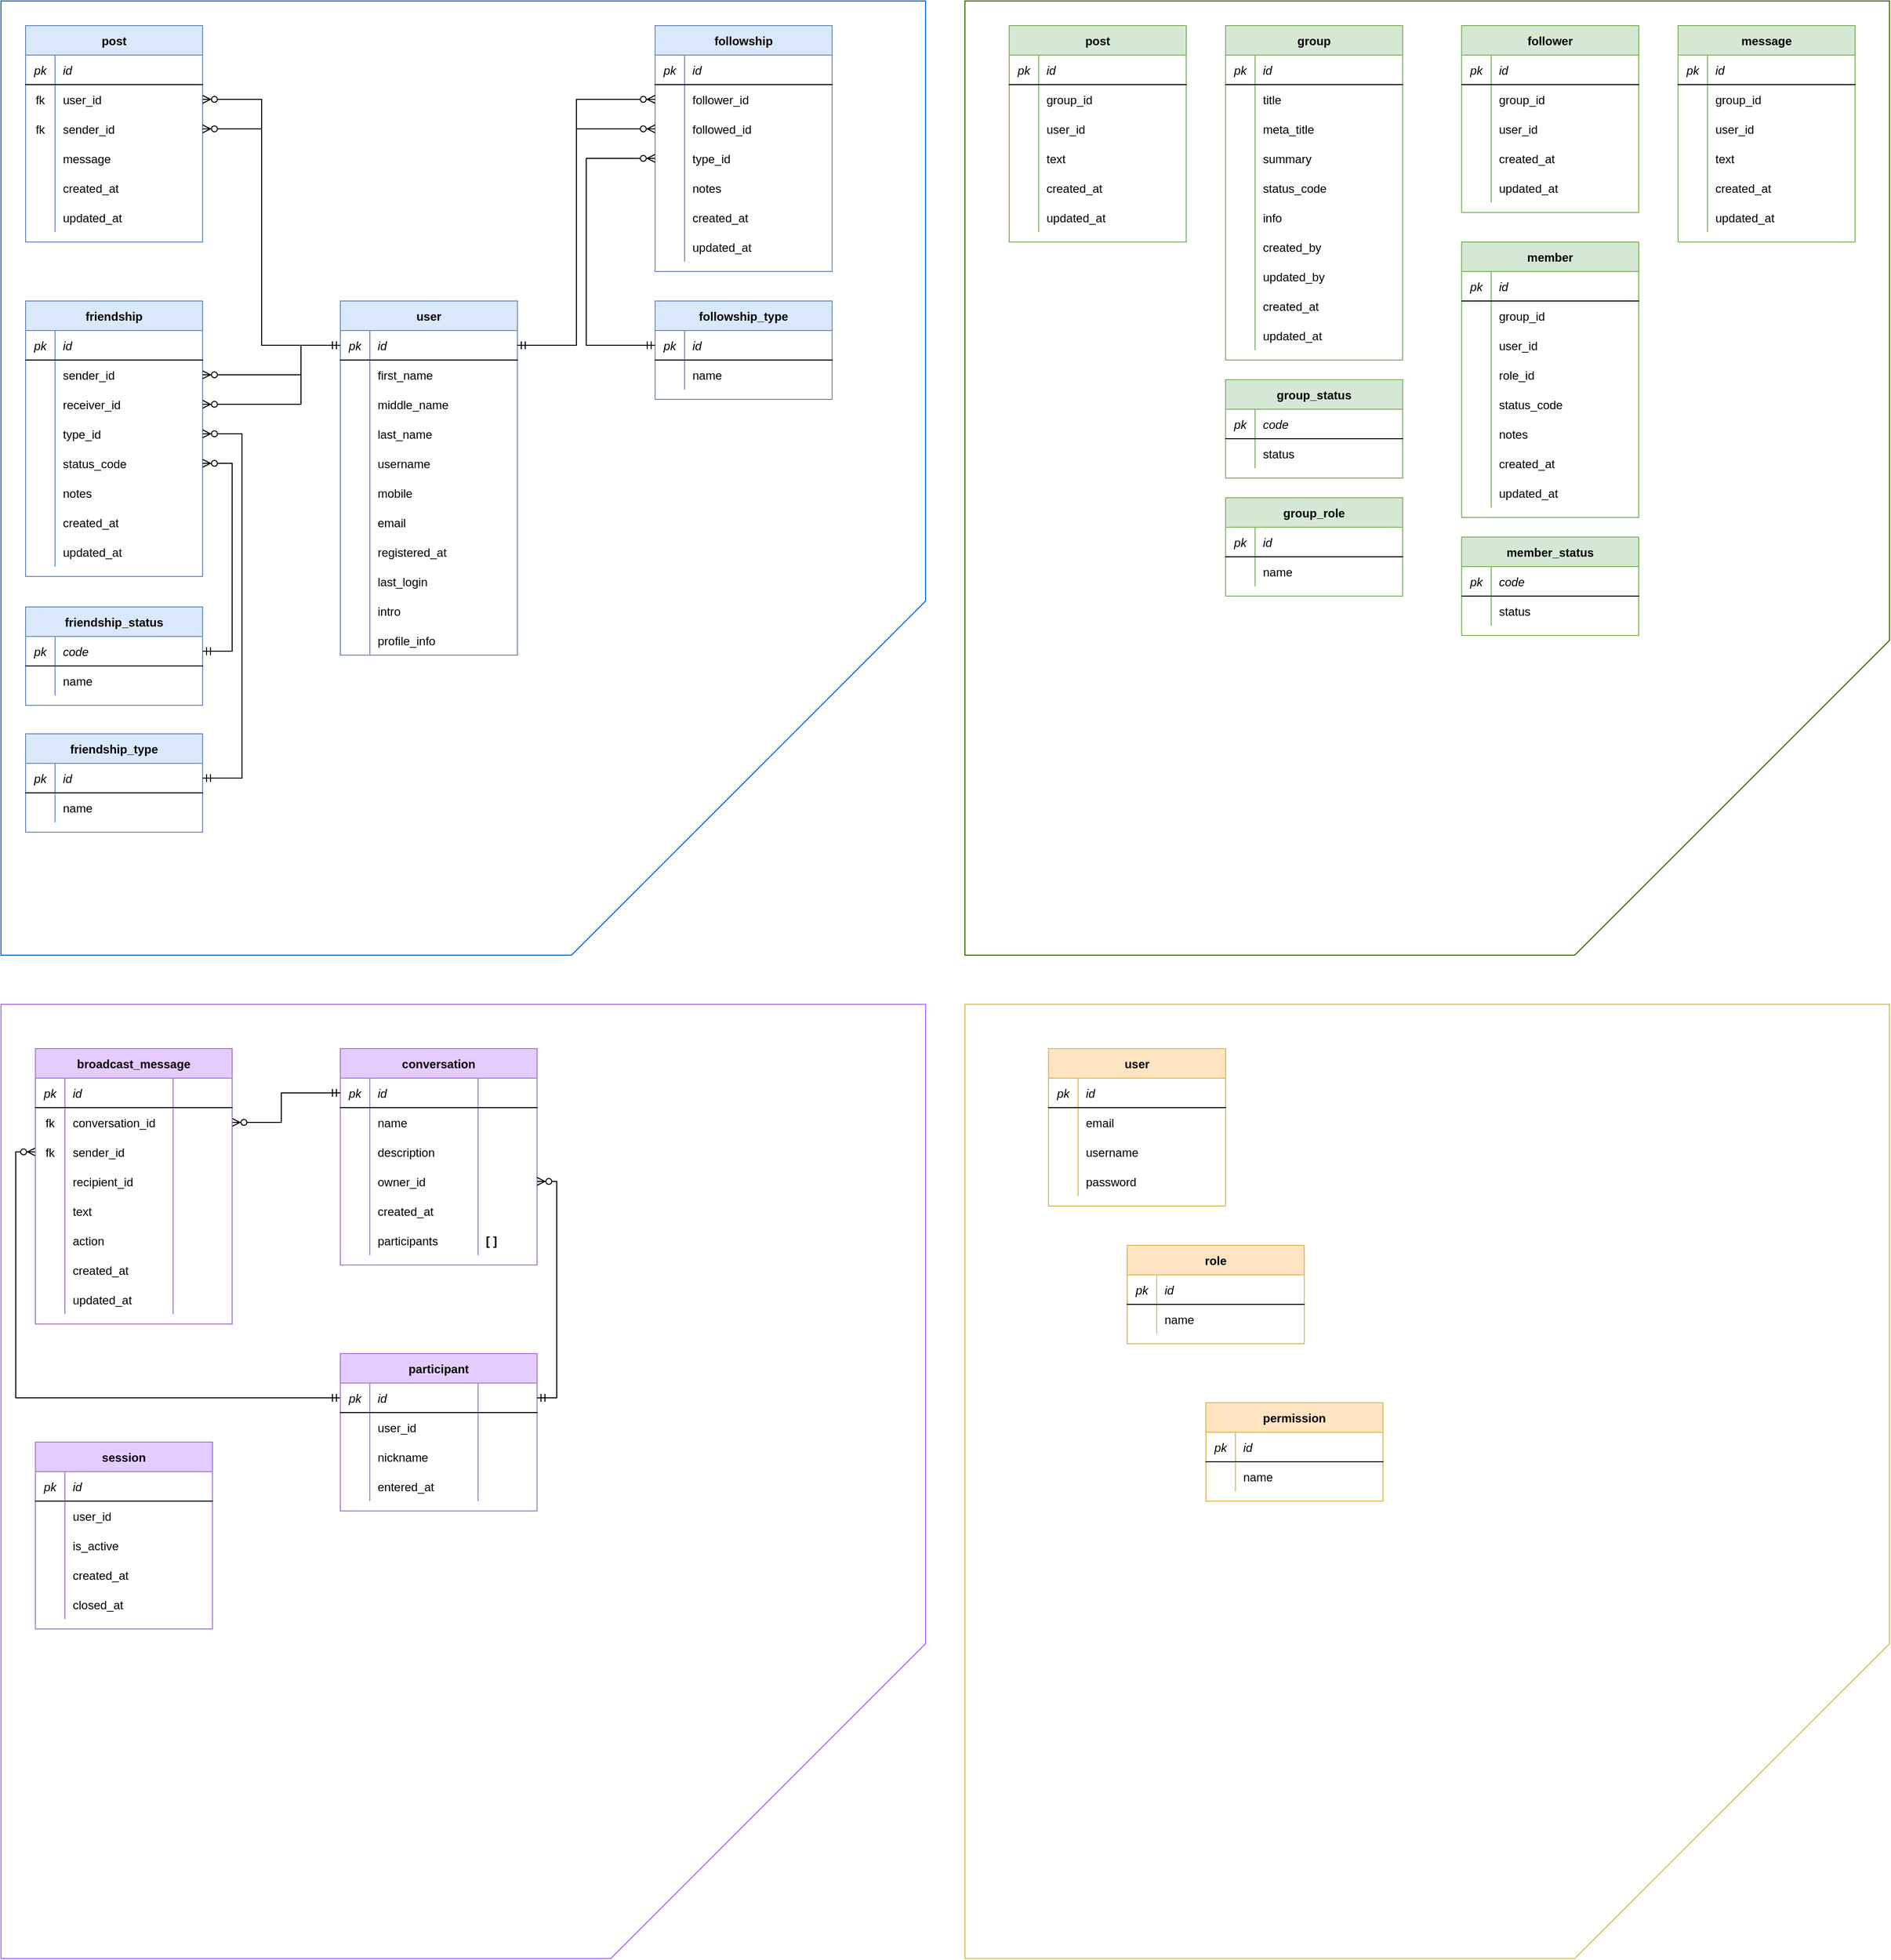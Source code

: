 <mxfile version="22.1.16" type="device">
  <diagram id="85I8OaKHYtxso3FmiIQd" name="Page-1">
    <mxGraphModel dx="1627" dy="941" grid="1" gridSize="10" guides="1" tooltips="1" connect="1" arrows="1" fold="1" page="0" pageScale="1" pageWidth="1654" pageHeight="2336" math="0" shadow="0">
      <root>
        <mxCell id="0" />
        <mxCell id="1" parent="0" />
        <mxCell id="CxU0QHlTgObVhnps74Rh-2" value="" style="verticalLabelPosition=bottom;verticalAlign=top;html=1;shape=card;whiteSpace=wrap;size=320;arcSize=12;fillColor=none;rotation=-90;flipH=0;flipV=1;strokeColor=#336600;" parent="1" vertex="1">
          <mxGeometry x="980" y="30" width="970" height="940" as="geometry" />
        </mxCell>
        <mxCell id="XJ_ijI8XstVMLWHIe8XF-117" value="" style="verticalLabelPosition=bottom;verticalAlign=top;html=1;shape=card;whiteSpace=wrap;size=360;arcSize=12;fillColor=none;rotation=-90;flipH=0;flipV=1;strokeColor=#0066CC;" parent="1" vertex="1">
          <mxGeometry y="30" width="970" height="940" as="geometry" />
        </mxCell>
        <mxCell id="APRFP9CPvjDUM9wts7dX-1" value="user" style="shape=table;startSize=30;container=1;collapsible=1;childLayout=tableLayout;fixedRows=1;rowLines=0;fontStyle=1;align=center;resizeLast=1;fillColor=#dae8fc;strokeColor=#6c8ebf;" parent="1" vertex="1">
          <mxGeometry x="360" y="320" width="180" height="360" as="geometry" />
        </mxCell>
        <mxCell id="APRFP9CPvjDUM9wts7dX-2" value="" style="shape=tableRow;horizontal=0;startSize=0;swimlaneHead=0;swimlaneBody=0;fillColor=none;collapsible=0;dropTarget=0;points=[[0,0.5],[1,0.5]];portConstraint=eastwest;top=0;left=0;right=0;bottom=1;" parent="APRFP9CPvjDUM9wts7dX-1" vertex="1">
          <mxGeometry y="30" width="180" height="30" as="geometry" />
        </mxCell>
        <mxCell id="APRFP9CPvjDUM9wts7dX-3" value="pk" style="shape=partialRectangle;connectable=0;fillColor=none;top=0;left=0;bottom=0;right=0;fontStyle=2;overflow=hidden;" parent="APRFP9CPvjDUM9wts7dX-2" vertex="1">
          <mxGeometry width="30" height="30" as="geometry">
            <mxRectangle width="30" height="30" as="alternateBounds" />
          </mxGeometry>
        </mxCell>
        <mxCell id="APRFP9CPvjDUM9wts7dX-4" value="id" style="shape=partialRectangle;connectable=0;fillColor=none;top=0;left=0;bottom=0;right=0;align=left;spacingLeft=6;fontStyle=2;overflow=hidden;" parent="APRFP9CPvjDUM9wts7dX-2" vertex="1">
          <mxGeometry x="30" width="150" height="30" as="geometry">
            <mxRectangle width="150" height="30" as="alternateBounds" />
          </mxGeometry>
        </mxCell>
        <mxCell id="APRFP9CPvjDUM9wts7dX-5" value="" style="shape=tableRow;horizontal=0;startSize=0;swimlaneHead=0;swimlaneBody=0;fillColor=none;collapsible=0;dropTarget=0;points=[[0,0.5],[1,0.5]];portConstraint=eastwest;top=0;left=0;right=0;bottom=0;" parent="APRFP9CPvjDUM9wts7dX-1" vertex="1">
          <mxGeometry y="60" width="180" height="30" as="geometry" />
        </mxCell>
        <mxCell id="APRFP9CPvjDUM9wts7dX-6" value="" style="shape=partialRectangle;connectable=0;fillColor=none;top=0;left=0;bottom=0;right=0;editable=1;overflow=hidden;" parent="APRFP9CPvjDUM9wts7dX-5" vertex="1">
          <mxGeometry width="30" height="30" as="geometry">
            <mxRectangle width="30" height="30" as="alternateBounds" />
          </mxGeometry>
        </mxCell>
        <mxCell id="APRFP9CPvjDUM9wts7dX-7" value="first_name" style="shape=partialRectangle;connectable=0;fillColor=none;top=0;left=0;bottom=0;right=0;align=left;spacingLeft=6;overflow=hidden;" parent="APRFP9CPvjDUM9wts7dX-5" vertex="1">
          <mxGeometry x="30" width="150" height="30" as="geometry">
            <mxRectangle width="150" height="30" as="alternateBounds" />
          </mxGeometry>
        </mxCell>
        <mxCell id="APRFP9CPvjDUM9wts7dX-8" value="" style="shape=tableRow;horizontal=0;startSize=0;swimlaneHead=0;swimlaneBody=0;fillColor=none;collapsible=0;dropTarget=0;points=[[0,0.5],[1,0.5]];portConstraint=eastwest;top=0;left=0;right=0;bottom=0;" parent="APRFP9CPvjDUM9wts7dX-1" vertex="1">
          <mxGeometry y="90" width="180" height="30" as="geometry" />
        </mxCell>
        <mxCell id="APRFP9CPvjDUM9wts7dX-9" value="" style="shape=partialRectangle;connectable=0;fillColor=none;top=0;left=0;bottom=0;right=0;editable=1;overflow=hidden;" parent="APRFP9CPvjDUM9wts7dX-8" vertex="1">
          <mxGeometry width="30" height="30" as="geometry">
            <mxRectangle width="30" height="30" as="alternateBounds" />
          </mxGeometry>
        </mxCell>
        <mxCell id="APRFP9CPvjDUM9wts7dX-10" value="middle_name" style="shape=partialRectangle;connectable=0;fillColor=none;top=0;left=0;bottom=0;right=0;align=left;spacingLeft=6;overflow=hidden;" parent="APRFP9CPvjDUM9wts7dX-8" vertex="1">
          <mxGeometry x="30" width="150" height="30" as="geometry">
            <mxRectangle width="150" height="30" as="alternateBounds" />
          </mxGeometry>
        </mxCell>
        <mxCell id="APRFP9CPvjDUM9wts7dX-11" value="" style="shape=tableRow;horizontal=0;startSize=0;swimlaneHead=0;swimlaneBody=0;fillColor=none;collapsible=0;dropTarget=0;points=[[0,0.5],[1,0.5]];portConstraint=eastwest;top=0;left=0;right=0;bottom=0;" parent="APRFP9CPvjDUM9wts7dX-1" vertex="1">
          <mxGeometry y="120" width="180" height="30" as="geometry" />
        </mxCell>
        <mxCell id="APRFP9CPvjDUM9wts7dX-12" value="" style="shape=partialRectangle;connectable=0;fillColor=none;top=0;left=0;bottom=0;right=0;editable=1;overflow=hidden;" parent="APRFP9CPvjDUM9wts7dX-11" vertex="1">
          <mxGeometry width="30" height="30" as="geometry">
            <mxRectangle width="30" height="30" as="alternateBounds" />
          </mxGeometry>
        </mxCell>
        <mxCell id="APRFP9CPvjDUM9wts7dX-13" value="last_name" style="shape=partialRectangle;connectable=0;fillColor=none;top=0;left=0;bottom=0;right=0;align=left;spacingLeft=6;overflow=hidden;" parent="APRFP9CPvjDUM9wts7dX-11" vertex="1">
          <mxGeometry x="30" width="150" height="30" as="geometry">
            <mxRectangle width="150" height="30" as="alternateBounds" />
          </mxGeometry>
        </mxCell>
        <mxCell id="APRFP9CPvjDUM9wts7dX-14" style="shape=tableRow;horizontal=0;startSize=0;swimlaneHead=0;swimlaneBody=0;fillColor=none;collapsible=0;dropTarget=0;points=[[0,0.5],[1,0.5]];portConstraint=eastwest;top=0;left=0;right=0;bottom=0;" parent="APRFP9CPvjDUM9wts7dX-1" vertex="1">
          <mxGeometry y="150" width="180" height="30" as="geometry" />
        </mxCell>
        <mxCell id="APRFP9CPvjDUM9wts7dX-15" style="shape=partialRectangle;connectable=0;fillColor=none;top=0;left=0;bottom=0;right=0;editable=1;overflow=hidden;" parent="APRFP9CPvjDUM9wts7dX-14" vertex="1">
          <mxGeometry width="30" height="30" as="geometry">
            <mxRectangle width="30" height="30" as="alternateBounds" />
          </mxGeometry>
        </mxCell>
        <mxCell id="APRFP9CPvjDUM9wts7dX-16" value="username" style="shape=partialRectangle;connectable=0;fillColor=none;top=0;left=0;bottom=0;right=0;align=left;spacingLeft=6;overflow=hidden;" parent="APRFP9CPvjDUM9wts7dX-14" vertex="1">
          <mxGeometry x="30" width="150" height="30" as="geometry">
            <mxRectangle width="150" height="30" as="alternateBounds" />
          </mxGeometry>
        </mxCell>
        <mxCell id="APRFP9CPvjDUM9wts7dX-17" style="shape=tableRow;horizontal=0;startSize=0;swimlaneHead=0;swimlaneBody=0;fillColor=none;collapsible=0;dropTarget=0;points=[[0,0.5],[1,0.5]];portConstraint=eastwest;top=0;left=0;right=0;bottom=0;" parent="APRFP9CPvjDUM9wts7dX-1" vertex="1">
          <mxGeometry y="180" width="180" height="30" as="geometry" />
        </mxCell>
        <mxCell id="APRFP9CPvjDUM9wts7dX-18" style="shape=partialRectangle;connectable=0;fillColor=none;top=0;left=0;bottom=0;right=0;editable=1;overflow=hidden;" parent="APRFP9CPvjDUM9wts7dX-17" vertex="1">
          <mxGeometry width="30" height="30" as="geometry">
            <mxRectangle width="30" height="30" as="alternateBounds" />
          </mxGeometry>
        </mxCell>
        <mxCell id="APRFP9CPvjDUM9wts7dX-19" value="mobile" style="shape=partialRectangle;connectable=0;fillColor=none;top=0;left=0;bottom=0;right=0;align=left;spacingLeft=6;overflow=hidden;" parent="APRFP9CPvjDUM9wts7dX-17" vertex="1">
          <mxGeometry x="30" width="150" height="30" as="geometry">
            <mxRectangle width="150" height="30" as="alternateBounds" />
          </mxGeometry>
        </mxCell>
        <mxCell id="APRFP9CPvjDUM9wts7dX-20" style="shape=tableRow;horizontal=0;startSize=0;swimlaneHead=0;swimlaneBody=0;fillColor=none;collapsible=0;dropTarget=0;points=[[0,0.5],[1,0.5]];portConstraint=eastwest;top=0;left=0;right=0;bottom=0;" parent="APRFP9CPvjDUM9wts7dX-1" vertex="1">
          <mxGeometry y="210" width="180" height="30" as="geometry" />
        </mxCell>
        <mxCell id="APRFP9CPvjDUM9wts7dX-21" style="shape=partialRectangle;connectable=0;fillColor=none;top=0;left=0;bottom=0;right=0;editable=1;overflow=hidden;" parent="APRFP9CPvjDUM9wts7dX-20" vertex="1">
          <mxGeometry width="30" height="30" as="geometry">
            <mxRectangle width="30" height="30" as="alternateBounds" />
          </mxGeometry>
        </mxCell>
        <mxCell id="APRFP9CPvjDUM9wts7dX-22" value="email" style="shape=partialRectangle;connectable=0;fillColor=none;top=0;left=0;bottom=0;right=0;align=left;spacingLeft=6;overflow=hidden;" parent="APRFP9CPvjDUM9wts7dX-20" vertex="1">
          <mxGeometry x="30" width="150" height="30" as="geometry">
            <mxRectangle width="150" height="30" as="alternateBounds" />
          </mxGeometry>
        </mxCell>
        <mxCell id="APRFP9CPvjDUM9wts7dX-23" style="shape=tableRow;horizontal=0;startSize=0;swimlaneHead=0;swimlaneBody=0;fillColor=none;collapsible=0;dropTarget=0;points=[[0,0.5],[1,0.5]];portConstraint=eastwest;top=0;left=0;right=0;bottom=0;" parent="APRFP9CPvjDUM9wts7dX-1" vertex="1">
          <mxGeometry y="240" width="180" height="30" as="geometry" />
        </mxCell>
        <mxCell id="APRFP9CPvjDUM9wts7dX-24" style="shape=partialRectangle;connectable=0;fillColor=none;top=0;left=0;bottom=0;right=0;editable=1;overflow=hidden;" parent="APRFP9CPvjDUM9wts7dX-23" vertex="1">
          <mxGeometry width="30" height="30" as="geometry">
            <mxRectangle width="30" height="30" as="alternateBounds" />
          </mxGeometry>
        </mxCell>
        <mxCell id="APRFP9CPvjDUM9wts7dX-25" value="registered_at" style="shape=partialRectangle;connectable=0;fillColor=none;top=0;left=0;bottom=0;right=0;align=left;spacingLeft=6;overflow=hidden;" parent="APRFP9CPvjDUM9wts7dX-23" vertex="1">
          <mxGeometry x="30" width="150" height="30" as="geometry">
            <mxRectangle width="150" height="30" as="alternateBounds" />
          </mxGeometry>
        </mxCell>
        <mxCell id="APRFP9CPvjDUM9wts7dX-26" style="shape=tableRow;horizontal=0;startSize=0;swimlaneHead=0;swimlaneBody=0;fillColor=none;collapsible=0;dropTarget=0;points=[[0,0.5],[1,0.5]];portConstraint=eastwest;top=0;left=0;right=0;bottom=0;" parent="APRFP9CPvjDUM9wts7dX-1" vertex="1">
          <mxGeometry y="270" width="180" height="30" as="geometry" />
        </mxCell>
        <mxCell id="APRFP9CPvjDUM9wts7dX-27" style="shape=partialRectangle;connectable=0;fillColor=none;top=0;left=0;bottom=0;right=0;editable=1;overflow=hidden;" parent="APRFP9CPvjDUM9wts7dX-26" vertex="1">
          <mxGeometry width="30" height="30" as="geometry">
            <mxRectangle width="30" height="30" as="alternateBounds" />
          </mxGeometry>
        </mxCell>
        <mxCell id="APRFP9CPvjDUM9wts7dX-28" value="last_login" style="shape=partialRectangle;connectable=0;fillColor=none;top=0;left=0;bottom=0;right=0;align=left;spacingLeft=6;overflow=hidden;" parent="APRFP9CPvjDUM9wts7dX-26" vertex="1">
          <mxGeometry x="30" width="150" height="30" as="geometry">
            <mxRectangle width="150" height="30" as="alternateBounds" />
          </mxGeometry>
        </mxCell>
        <mxCell id="APRFP9CPvjDUM9wts7dX-29" style="shape=tableRow;horizontal=0;startSize=0;swimlaneHead=0;swimlaneBody=0;fillColor=none;collapsible=0;dropTarget=0;points=[[0,0.5],[1,0.5]];portConstraint=eastwest;top=0;left=0;right=0;bottom=0;" parent="APRFP9CPvjDUM9wts7dX-1" vertex="1">
          <mxGeometry y="300" width="180" height="30" as="geometry" />
        </mxCell>
        <mxCell id="APRFP9CPvjDUM9wts7dX-30" style="shape=partialRectangle;connectable=0;fillColor=none;top=0;left=0;bottom=0;right=0;editable=1;overflow=hidden;" parent="APRFP9CPvjDUM9wts7dX-29" vertex="1">
          <mxGeometry width="30" height="30" as="geometry">
            <mxRectangle width="30" height="30" as="alternateBounds" />
          </mxGeometry>
        </mxCell>
        <mxCell id="APRFP9CPvjDUM9wts7dX-31" value="intro" style="shape=partialRectangle;connectable=0;fillColor=none;top=0;left=0;bottom=0;right=0;align=left;spacingLeft=6;overflow=hidden;" parent="APRFP9CPvjDUM9wts7dX-29" vertex="1">
          <mxGeometry x="30" width="150" height="30" as="geometry">
            <mxRectangle width="150" height="30" as="alternateBounds" />
          </mxGeometry>
        </mxCell>
        <mxCell id="APRFP9CPvjDUM9wts7dX-32" style="shape=tableRow;horizontal=0;startSize=0;swimlaneHead=0;swimlaneBody=0;fillColor=none;collapsible=0;dropTarget=0;points=[[0,0.5],[1,0.5]];portConstraint=eastwest;top=0;left=0;right=0;bottom=0;" parent="APRFP9CPvjDUM9wts7dX-1" vertex="1">
          <mxGeometry y="330" width="180" height="30" as="geometry" />
        </mxCell>
        <mxCell id="APRFP9CPvjDUM9wts7dX-33" style="shape=partialRectangle;connectable=0;fillColor=none;top=0;left=0;bottom=0;right=0;editable=1;overflow=hidden;" parent="APRFP9CPvjDUM9wts7dX-32" vertex="1">
          <mxGeometry width="30" height="30" as="geometry">
            <mxRectangle width="30" height="30" as="alternateBounds" />
          </mxGeometry>
        </mxCell>
        <mxCell id="APRFP9CPvjDUM9wts7dX-34" value="profile_info" style="shape=partialRectangle;connectable=0;fillColor=none;top=0;left=0;bottom=0;right=0;align=left;spacingLeft=6;overflow=hidden;" parent="APRFP9CPvjDUM9wts7dX-32" vertex="1">
          <mxGeometry x="30" width="150" height="30" as="geometry">
            <mxRectangle width="150" height="30" as="alternateBounds" />
          </mxGeometry>
        </mxCell>
        <mxCell id="APRFP9CPvjDUM9wts7dX-35" value="post" style="shape=table;startSize=30;container=1;collapsible=1;childLayout=tableLayout;fixedRows=1;rowLines=0;fontStyle=1;align=center;resizeLast=1;fillColor=#dae8fc;strokeColor=#6c8ebf;" parent="1" vertex="1">
          <mxGeometry x="40" y="40" width="180" height="220" as="geometry" />
        </mxCell>
        <mxCell id="APRFP9CPvjDUM9wts7dX-36" value="" style="shape=tableRow;horizontal=0;startSize=0;swimlaneHead=0;swimlaneBody=0;fillColor=none;collapsible=0;dropTarget=0;points=[[0,0.5],[1,0.5]];portConstraint=eastwest;top=0;left=0;right=0;bottom=1;" parent="APRFP9CPvjDUM9wts7dX-35" vertex="1">
          <mxGeometry y="30" width="180" height="30" as="geometry" />
        </mxCell>
        <mxCell id="APRFP9CPvjDUM9wts7dX-37" value="pk" style="shape=partialRectangle;connectable=0;fillColor=none;top=0;left=0;bottom=0;right=0;fontStyle=2;overflow=hidden;" parent="APRFP9CPvjDUM9wts7dX-36" vertex="1">
          <mxGeometry width="30" height="30" as="geometry">
            <mxRectangle width="30" height="30" as="alternateBounds" />
          </mxGeometry>
        </mxCell>
        <mxCell id="APRFP9CPvjDUM9wts7dX-38" value="id" style="shape=partialRectangle;connectable=0;fillColor=none;top=0;left=0;bottom=0;right=0;align=left;spacingLeft=6;fontStyle=2;overflow=hidden;" parent="APRFP9CPvjDUM9wts7dX-36" vertex="1">
          <mxGeometry x="30" width="150" height="30" as="geometry">
            <mxRectangle width="150" height="30" as="alternateBounds" />
          </mxGeometry>
        </mxCell>
        <mxCell id="APRFP9CPvjDUM9wts7dX-39" value="" style="shape=tableRow;horizontal=0;startSize=0;swimlaneHead=0;swimlaneBody=0;fillColor=none;collapsible=0;dropTarget=0;points=[[0,0.5],[1,0.5]];portConstraint=eastwest;top=0;left=0;right=0;bottom=0;" parent="APRFP9CPvjDUM9wts7dX-35" vertex="1">
          <mxGeometry y="60" width="180" height="30" as="geometry" />
        </mxCell>
        <mxCell id="APRFP9CPvjDUM9wts7dX-40" value="fk" style="shape=partialRectangle;connectable=0;fillColor=none;top=0;left=0;bottom=0;right=0;editable=1;overflow=hidden;" parent="APRFP9CPvjDUM9wts7dX-39" vertex="1">
          <mxGeometry width="30" height="30" as="geometry">
            <mxRectangle width="30" height="30" as="alternateBounds" />
          </mxGeometry>
        </mxCell>
        <mxCell id="APRFP9CPvjDUM9wts7dX-41" value="user_id" style="shape=partialRectangle;connectable=0;fillColor=none;top=0;left=0;bottom=0;right=0;align=left;spacingLeft=6;overflow=hidden;" parent="APRFP9CPvjDUM9wts7dX-39" vertex="1">
          <mxGeometry x="30" width="150" height="30" as="geometry">
            <mxRectangle width="150" height="30" as="alternateBounds" />
          </mxGeometry>
        </mxCell>
        <mxCell id="APRFP9CPvjDUM9wts7dX-42" value="" style="shape=tableRow;horizontal=0;startSize=0;swimlaneHead=0;swimlaneBody=0;fillColor=none;collapsible=0;dropTarget=0;points=[[0,0.5],[1,0.5]];portConstraint=eastwest;top=0;left=0;right=0;bottom=0;" parent="APRFP9CPvjDUM9wts7dX-35" vertex="1">
          <mxGeometry y="90" width="180" height="30" as="geometry" />
        </mxCell>
        <mxCell id="APRFP9CPvjDUM9wts7dX-43" value="fk" style="shape=partialRectangle;connectable=0;fillColor=none;top=0;left=0;bottom=0;right=0;editable=1;overflow=hidden;" parent="APRFP9CPvjDUM9wts7dX-42" vertex="1">
          <mxGeometry width="30" height="30" as="geometry">
            <mxRectangle width="30" height="30" as="alternateBounds" />
          </mxGeometry>
        </mxCell>
        <mxCell id="APRFP9CPvjDUM9wts7dX-44" value="sender_id" style="shape=partialRectangle;connectable=0;fillColor=none;top=0;left=0;bottom=0;right=0;align=left;spacingLeft=6;overflow=hidden;" parent="APRFP9CPvjDUM9wts7dX-42" vertex="1">
          <mxGeometry x="30" width="150" height="30" as="geometry">
            <mxRectangle width="150" height="30" as="alternateBounds" />
          </mxGeometry>
        </mxCell>
        <mxCell id="APRFP9CPvjDUM9wts7dX-45" value="" style="shape=tableRow;horizontal=0;startSize=0;swimlaneHead=0;swimlaneBody=0;fillColor=none;collapsible=0;dropTarget=0;points=[[0,0.5],[1,0.5]];portConstraint=eastwest;top=0;left=0;right=0;bottom=0;" parent="APRFP9CPvjDUM9wts7dX-35" vertex="1">
          <mxGeometry y="120" width="180" height="30" as="geometry" />
        </mxCell>
        <mxCell id="APRFP9CPvjDUM9wts7dX-46" value="" style="shape=partialRectangle;connectable=0;fillColor=none;top=0;left=0;bottom=0;right=0;editable=1;overflow=hidden;" parent="APRFP9CPvjDUM9wts7dX-45" vertex="1">
          <mxGeometry width="30" height="30" as="geometry">
            <mxRectangle width="30" height="30" as="alternateBounds" />
          </mxGeometry>
        </mxCell>
        <mxCell id="APRFP9CPvjDUM9wts7dX-47" value="message" style="shape=partialRectangle;connectable=0;fillColor=none;top=0;left=0;bottom=0;right=0;align=left;spacingLeft=6;overflow=hidden;" parent="APRFP9CPvjDUM9wts7dX-45" vertex="1">
          <mxGeometry x="30" width="150" height="30" as="geometry">
            <mxRectangle width="150" height="30" as="alternateBounds" />
          </mxGeometry>
        </mxCell>
        <mxCell id="APRFP9CPvjDUM9wts7dX-48" style="shape=tableRow;horizontal=0;startSize=0;swimlaneHead=0;swimlaneBody=0;fillColor=none;collapsible=0;dropTarget=0;points=[[0,0.5],[1,0.5]];portConstraint=eastwest;top=0;left=0;right=0;bottom=0;" parent="APRFP9CPvjDUM9wts7dX-35" vertex="1">
          <mxGeometry y="150" width="180" height="30" as="geometry" />
        </mxCell>
        <mxCell id="APRFP9CPvjDUM9wts7dX-49" style="shape=partialRectangle;connectable=0;fillColor=none;top=0;left=0;bottom=0;right=0;editable=1;overflow=hidden;" parent="APRFP9CPvjDUM9wts7dX-48" vertex="1">
          <mxGeometry width="30" height="30" as="geometry">
            <mxRectangle width="30" height="30" as="alternateBounds" />
          </mxGeometry>
        </mxCell>
        <mxCell id="APRFP9CPvjDUM9wts7dX-50" value="created_at" style="shape=partialRectangle;connectable=0;fillColor=none;top=0;left=0;bottom=0;right=0;align=left;spacingLeft=6;overflow=hidden;" parent="APRFP9CPvjDUM9wts7dX-48" vertex="1">
          <mxGeometry x="30" width="150" height="30" as="geometry">
            <mxRectangle width="150" height="30" as="alternateBounds" />
          </mxGeometry>
        </mxCell>
        <mxCell id="APRFP9CPvjDUM9wts7dX-51" style="shape=tableRow;horizontal=0;startSize=0;swimlaneHead=0;swimlaneBody=0;fillColor=none;collapsible=0;dropTarget=0;points=[[0,0.5],[1,0.5]];portConstraint=eastwest;top=0;left=0;right=0;bottom=0;" parent="APRFP9CPvjDUM9wts7dX-35" vertex="1">
          <mxGeometry y="180" width="180" height="30" as="geometry" />
        </mxCell>
        <mxCell id="APRFP9CPvjDUM9wts7dX-52" style="shape=partialRectangle;connectable=0;fillColor=none;top=0;left=0;bottom=0;right=0;editable=1;overflow=hidden;" parent="APRFP9CPvjDUM9wts7dX-51" vertex="1">
          <mxGeometry width="30" height="30" as="geometry">
            <mxRectangle width="30" height="30" as="alternateBounds" />
          </mxGeometry>
        </mxCell>
        <mxCell id="APRFP9CPvjDUM9wts7dX-53" value="updated_at" style="shape=partialRectangle;connectable=0;fillColor=none;top=0;left=0;bottom=0;right=0;align=left;spacingLeft=6;overflow=hidden;" parent="APRFP9CPvjDUM9wts7dX-51" vertex="1">
          <mxGeometry x="30" width="150" height="30" as="geometry">
            <mxRectangle width="150" height="30" as="alternateBounds" />
          </mxGeometry>
        </mxCell>
        <mxCell id="XJ_ijI8XstVMLWHIe8XF-7" value="friendship_type" style="shape=table;startSize=30;container=1;collapsible=1;childLayout=tableLayout;fixedRows=1;rowLines=0;fontStyle=1;align=center;resizeLast=1;fillColor=#dae8fc;strokeColor=#6c8ebf;" parent="1" vertex="1">
          <mxGeometry x="40" y="760" width="180" height="100" as="geometry" />
        </mxCell>
        <mxCell id="XJ_ijI8XstVMLWHIe8XF-8" value="" style="shape=tableRow;horizontal=0;startSize=0;swimlaneHead=0;swimlaneBody=0;fillColor=none;collapsible=0;dropTarget=0;points=[[0,0.5],[1,0.5]];portConstraint=eastwest;top=0;left=0;right=0;bottom=1;" parent="XJ_ijI8XstVMLWHIe8XF-7" vertex="1">
          <mxGeometry y="30" width="180" height="30" as="geometry" />
        </mxCell>
        <mxCell id="XJ_ijI8XstVMLWHIe8XF-9" value="pk" style="shape=partialRectangle;connectable=0;fillColor=none;top=0;left=0;bottom=0;right=0;fontStyle=2;overflow=hidden;" parent="XJ_ijI8XstVMLWHIe8XF-8" vertex="1">
          <mxGeometry width="30" height="30" as="geometry">
            <mxRectangle width="30" height="30" as="alternateBounds" />
          </mxGeometry>
        </mxCell>
        <mxCell id="XJ_ijI8XstVMLWHIe8XF-10" value="id" style="shape=partialRectangle;connectable=0;fillColor=none;top=0;left=0;bottom=0;right=0;align=left;spacingLeft=6;fontStyle=2;overflow=hidden;" parent="XJ_ijI8XstVMLWHIe8XF-8" vertex="1">
          <mxGeometry x="30" width="150" height="30" as="geometry">
            <mxRectangle width="150" height="30" as="alternateBounds" />
          </mxGeometry>
        </mxCell>
        <mxCell id="XJ_ijI8XstVMLWHIe8XF-11" value="" style="shape=tableRow;horizontal=0;startSize=0;swimlaneHead=0;swimlaneBody=0;fillColor=none;collapsible=0;dropTarget=0;points=[[0,0.5],[1,0.5]];portConstraint=eastwest;top=0;left=0;right=0;bottom=0;" parent="XJ_ijI8XstVMLWHIe8XF-7" vertex="1">
          <mxGeometry y="60" width="180" height="30" as="geometry" />
        </mxCell>
        <mxCell id="XJ_ijI8XstVMLWHIe8XF-12" value="" style="shape=partialRectangle;connectable=0;fillColor=none;top=0;left=0;bottom=0;right=0;editable=1;overflow=hidden;" parent="XJ_ijI8XstVMLWHIe8XF-11" vertex="1">
          <mxGeometry width="30" height="30" as="geometry">
            <mxRectangle width="30" height="30" as="alternateBounds" />
          </mxGeometry>
        </mxCell>
        <mxCell id="XJ_ijI8XstVMLWHIe8XF-13" value="name" style="shape=partialRectangle;connectable=0;fillColor=none;top=0;left=0;bottom=0;right=0;align=left;spacingLeft=6;overflow=hidden;" parent="XJ_ijI8XstVMLWHIe8XF-11" vertex="1">
          <mxGeometry x="30" width="150" height="30" as="geometry">
            <mxRectangle width="150" height="30" as="alternateBounds" />
          </mxGeometry>
        </mxCell>
        <mxCell id="XJ_ijI8XstVMLWHIe8XF-26" value="friendship_status" style="shape=table;startSize=30;container=1;collapsible=1;childLayout=tableLayout;fixedRows=1;rowLines=0;fontStyle=1;align=center;resizeLast=1;fillColor=#dae8fc;strokeColor=#6c8ebf;" parent="1" vertex="1">
          <mxGeometry x="40" y="631" width="180" height="100" as="geometry" />
        </mxCell>
        <mxCell id="XJ_ijI8XstVMLWHIe8XF-27" value="" style="shape=tableRow;horizontal=0;startSize=0;swimlaneHead=0;swimlaneBody=0;fillColor=none;collapsible=0;dropTarget=0;points=[[0,0.5],[1,0.5]];portConstraint=eastwest;top=0;left=0;right=0;bottom=1;" parent="XJ_ijI8XstVMLWHIe8XF-26" vertex="1">
          <mxGeometry y="30" width="180" height="30" as="geometry" />
        </mxCell>
        <mxCell id="XJ_ijI8XstVMLWHIe8XF-28" value="pk" style="shape=partialRectangle;connectable=0;fillColor=none;top=0;left=0;bottom=0;right=0;fontStyle=2;overflow=hidden;" parent="XJ_ijI8XstVMLWHIe8XF-27" vertex="1">
          <mxGeometry width="30" height="30" as="geometry">
            <mxRectangle width="30" height="30" as="alternateBounds" />
          </mxGeometry>
        </mxCell>
        <mxCell id="XJ_ijI8XstVMLWHIe8XF-29" value="code" style="shape=partialRectangle;connectable=0;fillColor=none;top=0;left=0;bottom=0;right=0;align=left;spacingLeft=6;fontStyle=2;overflow=hidden;" parent="XJ_ijI8XstVMLWHIe8XF-27" vertex="1">
          <mxGeometry x="30" width="150" height="30" as="geometry">
            <mxRectangle width="150" height="30" as="alternateBounds" />
          </mxGeometry>
        </mxCell>
        <mxCell id="XJ_ijI8XstVMLWHIe8XF-30" value="" style="shape=tableRow;horizontal=0;startSize=0;swimlaneHead=0;swimlaneBody=0;fillColor=none;collapsible=0;dropTarget=0;points=[[0,0.5],[1,0.5]];portConstraint=eastwest;top=0;left=0;right=0;bottom=0;" parent="XJ_ijI8XstVMLWHIe8XF-26" vertex="1">
          <mxGeometry y="60" width="180" height="30" as="geometry" />
        </mxCell>
        <mxCell id="XJ_ijI8XstVMLWHIe8XF-31" value="" style="shape=partialRectangle;connectable=0;fillColor=none;top=0;left=0;bottom=0;right=0;editable=1;overflow=hidden;" parent="XJ_ijI8XstVMLWHIe8XF-30" vertex="1">
          <mxGeometry width="30" height="30" as="geometry">
            <mxRectangle width="30" height="30" as="alternateBounds" />
          </mxGeometry>
        </mxCell>
        <mxCell id="XJ_ijI8XstVMLWHIe8XF-32" value="name" style="shape=partialRectangle;connectable=0;fillColor=none;top=0;left=0;bottom=0;right=0;align=left;spacingLeft=6;overflow=hidden;" parent="XJ_ijI8XstVMLWHIe8XF-30" vertex="1">
          <mxGeometry x="30" width="150" height="30" as="geometry">
            <mxRectangle width="150" height="30" as="alternateBounds" />
          </mxGeometry>
        </mxCell>
        <mxCell id="XJ_ijI8XstVMLWHIe8XF-33" value="friendship" style="shape=table;startSize=30;container=1;collapsible=1;childLayout=tableLayout;fixedRows=1;rowLines=0;fontStyle=1;align=center;resizeLast=1;fillColor=#dae8fc;strokeColor=#6c8ebf;" parent="1" vertex="1">
          <mxGeometry x="40" y="320" width="180" height="280" as="geometry" />
        </mxCell>
        <mxCell id="XJ_ijI8XstVMLWHIe8XF-34" value="" style="shape=tableRow;horizontal=0;startSize=0;swimlaneHead=0;swimlaneBody=0;fillColor=none;collapsible=0;dropTarget=0;points=[[0,0.5],[1,0.5]];portConstraint=eastwest;top=0;left=0;right=0;bottom=1;" parent="XJ_ijI8XstVMLWHIe8XF-33" vertex="1">
          <mxGeometry y="30" width="180" height="30" as="geometry" />
        </mxCell>
        <mxCell id="XJ_ijI8XstVMLWHIe8XF-35" value="pk" style="shape=partialRectangle;connectable=0;fillColor=none;top=0;left=0;bottom=0;right=0;fontStyle=2;overflow=hidden;" parent="XJ_ijI8XstVMLWHIe8XF-34" vertex="1">
          <mxGeometry width="30" height="30" as="geometry">
            <mxRectangle width="30" height="30" as="alternateBounds" />
          </mxGeometry>
        </mxCell>
        <mxCell id="XJ_ijI8XstVMLWHIe8XF-36" value="id" style="shape=partialRectangle;connectable=0;fillColor=none;top=0;left=0;bottom=0;right=0;align=left;spacingLeft=6;fontStyle=2;overflow=hidden;" parent="XJ_ijI8XstVMLWHIe8XF-34" vertex="1">
          <mxGeometry x="30" width="150" height="30" as="geometry">
            <mxRectangle width="150" height="30" as="alternateBounds" />
          </mxGeometry>
        </mxCell>
        <mxCell id="XJ_ijI8XstVMLWHIe8XF-37" value="" style="shape=tableRow;horizontal=0;startSize=0;swimlaneHead=0;swimlaneBody=0;fillColor=none;collapsible=0;dropTarget=0;points=[[0,0.5],[1,0.5]];portConstraint=eastwest;top=0;left=0;right=0;bottom=0;" parent="XJ_ijI8XstVMLWHIe8XF-33" vertex="1">
          <mxGeometry y="60" width="180" height="30" as="geometry" />
        </mxCell>
        <mxCell id="XJ_ijI8XstVMLWHIe8XF-38" value="" style="shape=partialRectangle;connectable=0;fillColor=none;top=0;left=0;bottom=0;right=0;editable=1;overflow=hidden;" parent="XJ_ijI8XstVMLWHIe8XF-37" vertex="1">
          <mxGeometry width="30" height="30" as="geometry">
            <mxRectangle width="30" height="30" as="alternateBounds" />
          </mxGeometry>
        </mxCell>
        <mxCell id="XJ_ijI8XstVMLWHIe8XF-39" value="sender_id" style="shape=partialRectangle;connectable=0;fillColor=none;top=0;left=0;bottom=0;right=0;align=left;spacingLeft=6;overflow=hidden;" parent="XJ_ijI8XstVMLWHIe8XF-37" vertex="1">
          <mxGeometry x="30" width="150" height="30" as="geometry">
            <mxRectangle width="150" height="30" as="alternateBounds" />
          </mxGeometry>
        </mxCell>
        <mxCell id="XJ_ijI8XstVMLWHIe8XF-40" style="shape=tableRow;horizontal=0;startSize=0;swimlaneHead=0;swimlaneBody=0;fillColor=none;collapsible=0;dropTarget=0;points=[[0,0.5],[1,0.5]];portConstraint=eastwest;top=0;left=0;right=0;bottom=0;" parent="XJ_ijI8XstVMLWHIe8XF-33" vertex="1">
          <mxGeometry y="90" width="180" height="30" as="geometry" />
        </mxCell>
        <mxCell id="XJ_ijI8XstVMLWHIe8XF-41" style="shape=partialRectangle;connectable=0;fillColor=none;top=0;left=0;bottom=0;right=0;editable=1;overflow=hidden;" parent="XJ_ijI8XstVMLWHIe8XF-40" vertex="1">
          <mxGeometry width="30" height="30" as="geometry">
            <mxRectangle width="30" height="30" as="alternateBounds" />
          </mxGeometry>
        </mxCell>
        <mxCell id="XJ_ijI8XstVMLWHIe8XF-42" value="receiver_id" style="shape=partialRectangle;connectable=0;fillColor=none;top=0;left=0;bottom=0;right=0;align=left;spacingLeft=6;overflow=hidden;" parent="XJ_ijI8XstVMLWHIe8XF-40" vertex="1">
          <mxGeometry x="30" width="150" height="30" as="geometry">
            <mxRectangle width="150" height="30" as="alternateBounds" />
          </mxGeometry>
        </mxCell>
        <mxCell id="XJ_ijI8XstVMLWHIe8XF-43" style="shape=tableRow;horizontal=0;startSize=0;swimlaneHead=0;swimlaneBody=0;fillColor=none;collapsible=0;dropTarget=0;points=[[0,0.5],[1,0.5]];portConstraint=eastwest;top=0;left=0;right=0;bottom=0;" parent="XJ_ijI8XstVMLWHIe8XF-33" vertex="1">
          <mxGeometry y="120" width="180" height="30" as="geometry" />
        </mxCell>
        <mxCell id="XJ_ijI8XstVMLWHIe8XF-44" style="shape=partialRectangle;connectable=0;fillColor=none;top=0;left=0;bottom=0;right=0;editable=1;overflow=hidden;" parent="XJ_ijI8XstVMLWHIe8XF-43" vertex="1">
          <mxGeometry width="30" height="30" as="geometry">
            <mxRectangle width="30" height="30" as="alternateBounds" />
          </mxGeometry>
        </mxCell>
        <mxCell id="XJ_ijI8XstVMLWHIe8XF-45" value="type_id" style="shape=partialRectangle;connectable=0;fillColor=none;top=0;left=0;bottom=0;right=0;align=left;spacingLeft=6;overflow=hidden;" parent="XJ_ijI8XstVMLWHIe8XF-43" vertex="1">
          <mxGeometry x="30" width="150" height="30" as="geometry">
            <mxRectangle width="150" height="30" as="alternateBounds" />
          </mxGeometry>
        </mxCell>
        <mxCell id="XJ_ijI8XstVMLWHIe8XF-46" style="shape=tableRow;horizontal=0;startSize=0;swimlaneHead=0;swimlaneBody=0;fillColor=none;collapsible=0;dropTarget=0;points=[[0,0.5],[1,0.5]];portConstraint=eastwest;top=0;left=0;right=0;bottom=0;" parent="XJ_ijI8XstVMLWHIe8XF-33" vertex="1">
          <mxGeometry y="150" width="180" height="30" as="geometry" />
        </mxCell>
        <mxCell id="XJ_ijI8XstVMLWHIe8XF-47" style="shape=partialRectangle;connectable=0;fillColor=none;top=0;left=0;bottom=0;right=0;editable=1;overflow=hidden;" parent="XJ_ijI8XstVMLWHIe8XF-46" vertex="1">
          <mxGeometry width="30" height="30" as="geometry">
            <mxRectangle width="30" height="30" as="alternateBounds" />
          </mxGeometry>
        </mxCell>
        <mxCell id="XJ_ijI8XstVMLWHIe8XF-48" value="status_code" style="shape=partialRectangle;connectable=0;fillColor=none;top=0;left=0;bottom=0;right=0;align=left;spacingLeft=6;overflow=hidden;" parent="XJ_ijI8XstVMLWHIe8XF-46" vertex="1">
          <mxGeometry x="30" width="150" height="30" as="geometry">
            <mxRectangle width="150" height="30" as="alternateBounds" />
          </mxGeometry>
        </mxCell>
        <mxCell id="XJ_ijI8XstVMLWHIe8XF-49" style="shape=tableRow;horizontal=0;startSize=0;swimlaneHead=0;swimlaneBody=0;fillColor=none;collapsible=0;dropTarget=0;points=[[0,0.5],[1,0.5]];portConstraint=eastwest;top=0;left=0;right=0;bottom=0;" parent="XJ_ijI8XstVMLWHIe8XF-33" vertex="1">
          <mxGeometry y="180" width="180" height="30" as="geometry" />
        </mxCell>
        <mxCell id="XJ_ijI8XstVMLWHIe8XF-50" style="shape=partialRectangle;connectable=0;fillColor=none;top=0;left=0;bottom=0;right=0;editable=1;overflow=hidden;" parent="XJ_ijI8XstVMLWHIe8XF-49" vertex="1">
          <mxGeometry width="30" height="30" as="geometry">
            <mxRectangle width="30" height="30" as="alternateBounds" />
          </mxGeometry>
        </mxCell>
        <mxCell id="XJ_ijI8XstVMLWHIe8XF-51" value="notes" style="shape=partialRectangle;connectable=0;fillColor=none;top=0;left=0;bottom=0;right=0;align=left;spacingLeft=6;overflow=hidden;" parent="XJ_ijI8XstVMLWHIe8XF-49" vertex="1">
          <mxGeometry x="30" width="150" height="30" as="geometry">
            <mxRectangle width="150" height="30" as="alternateBounds" />
          </mxGeometry>
        </mxCell>
        <mxCell id="XJ_ijI8XstVMLWHIe8XF-52" style="shape=tableRow;horizontal=0;startSize=0;swimlaneHead=0;swimlaneBody=0;fillColor=none;collapsible=0;dropTarget=0;points=[[0,0.5],[1,0.5]];portConstraint=eastwest;top=0;left=0;right=0;bottom=0;" parent="XJ_ijI8XstVMLWHIe8XF-33" vertex="1">
          <mxGeometry y="210" width="180" height="30" as="geometry" />
        </mxCell>
        <mxCell id="XJ_ijI8XstVMLWHIe8XF-53" style="shape=partialRectangle;connectable=0;fillColor=none;top=0;left=0;bottom=0;right=0;editable=1;overflow=hidden;" parent="XJ_ijI8XstVMLWHIe8XF-52" vertex="1">
          <mxGeometry width="30" height="30" as="geometry">
            <mxRectangle width="30" height="30" as="alternateBounds" />
          </mxGeometry>
        </mxCell>
        <mxCell id="XJ_ijI8XstVMLWHIe8XF-54" value="created_at" style="shape=partialRectangle;connectable=0;fillColor=none;top=0;left=0;bottom=0;right=0;align=left;spacingLeft=6;overflow=hidden;" parent="XJ_ijI8XstVMLWHIe8XF-52" vertex="1">
          <mxGeometry x="30" width="150" height="30" as="geometry">
            <mxRectangle width="150" height="30" as="alternateBounds" />
          </mxGeometry>
        </mxCell>
        <mxCell id="XJ_ijI8XstVMLWHIe8XF-55" style="shape=tableRow;horizontal=0;startSize=0;swimlaneHead=0;swimlaneBody=0;fillColor=none;collapsible=0;dropTarget=0;points=[[0,0.5],[1,0.5]];portConstraint=eastwest;top=0;left=0;right=0;bottom=0;" parent="XJ_ijI8XstVMLWHIe8XF-33" vertex="1">
          <mxGeometry y="240" width="180" height="30" as="geometry" />
        </mxCell>
        <mxCell id="XJ_ijI8XstVMLWHIe8XF-56" style="shape=partialRectangle;connectable=0;fillColor=none;top=0;left=0;bottom=0;right=0;editable=1;overflow=hidden;" parent="XJ_ijI8XstVMLWHIe8XF-55" vertex="1">
          <mxGeometry width="30" height="30" as="geometry">
            <mxRectangle width="30" height="30" as="alternateBounds" />
          </mxGeometry>
        </mxCell>
        <mxCell id="XJ_ijI8XstVMLWHIe8XF-57" value="updated_at" style="shape=partialRectangle;connectable=0;fillColor=none;top=0;left=0;bottom=0;right=0;align=left;spacingLeft=6;overflow=hidden;" parent="XJ_ijI8XstVMLWHIe8XF-55" vertex="1">
          <mxGeometry x="30" width="150" height="30" as="geometry">
            <mxRectangle width="150" height="30" as="alternateBounds" />
          </mxGeometry>
        </mxCell>
        <mxCell id="XJ_ijI8XstVMLWHIe8XF-72" value="followship_type" style="shape=table;startSize=30;container=1;collapsible=1;childLayout=tableLayout;fixedRows=1;rowLines=0;fontStyle=1;align=center;resizeLast=1;fillColor=#dae8fc;strokeColor=#6c8ebf;" parent="1" vertex="1">
          <mxGeometry x="680" y="320" width="180" height="100" as="geometry" />
        </mxCell>
        <mxCell id="XJ_ijI8XstVMLWHIe8XF-73" value="" style="shape=tableRow;horizontal=0;startSize=0;swimlaneHead=0;swimlaneBody=0;fillColor=none;collapsible=0;dropTarget=0;points=[[0,0.5],[1,0.5]];portConstraint=eastwest;top=0;left=0;right=0;bottom=1;" parent="XJ_ijI8XstVMLWHIe8XF-72" vertex="1">
          <mxGeometry y="30" width="180" height="30" as="geometry" />
        </mxCell>
        <mxCell id="XJ_ijI8XstVMLWHIe8XF-74" value="pk" style="shape=partialRectangle;connectable=0;fillColor=none;top=0;left=0;bottom=0;right=0;fontStyle=2;overflow=hidden;" parent="XJ_ijI8XstVMLWHIe8XF-73" vertex="1">
          <mxGeometry width="30" height="30" as="geometry">
            <mxRectangle width="30" height="30" as="alternateBounds" />
          </mxGeometry>
        </mxCell>
        <mxCell id="XJ_ijI8XstVMLWHIe8XF-75" value="id" style="shape=partialRectangle;connectable=0;fillColor=none;top=0;left=0;bottom=0;right=0;align=left;spacingLeft=6;fontStyle=2;overflow=hidden;" parent="XJ_ijI8XstVMLWHIe8XF-73" vertex="1">
          <mxGeometry x="30" width="150" height="30" as="geometry">
            <mxRectangle width="150" height="30" as="alternateBounds" />
          </mxGeometry>
        </mxCell>
        <mxCell id="XJ_ijI8XstVMLWHIe8XF-76" value="" style="shape=tableRow;horizontal=0;startSize=0;swimlaneHead=0;swimlaneBody=0;fillColor=none;collapsible=0;dropTarget=0;points=[[0,0.5],[1,0.5]];portConstraint=eastwest;top=0;left=0;right=0;bottom=0;" parent="XJ_ijI8XstVMLWHIe8XF-72" vertex="1">
          <mxGeometry y="60" width="180" height="30" as="geometry" />
        </mxCell>
        <mxCell id="XJ_ijI8XstVMLWHIe8XF-77" value="" style="shape=partialRectangle;connectable=0;fillColor=none;top=0;left=0;bottom=0;right=0;editable=1;overflow=hidden;" parent="XJ_ijI8XstVMLWHIe8XF-76" vertex="1">
          <mxGeometry width="30" height="30" as="geometry">
            <mxRectangle width="30" height="30" as="alternateBounds" />
          </mxGeometry>
        </mxCell>
        <mxCell id="XJ_ijI8XstVMLWHIe8XF-78" value="name" style="shape=partialRectangle;connectable=0;fillColor=none;top=0;left=0;bottom=0;right=0;align=left;spacingLeft=6;overflow=hidden;" parent="XJ_ijI8XstVMLWHIe8XF-76" vertex="1">
          <mxGeometry x="30" width="150" height="30" as="geometry">
            <mxRectangle width="150" height="30" as="alternateBounds" />
          </mxGeometry>
        </mxCell>
        <mxCell id="XJ_ijI8XstVMLWHIe8XF-79" value="followship" style="shape=table;startSize=30;container=1;collapsible=1;childLayout=tableLayout;fixedRows=1;rowLines=0;fontStyle=1;align=center;resizeLast=1;fillColor=#dae8fc;strokeColor=#6c8ebf;" parent="1" vertex="1">
          <mxGeometry x="680" y="40" width="180" height="250" as="geometry" />
        </mxCell>
        <mxCell id="XJ_ijI8XstVMLWHIe8XF-80" value="" style="shape=tableRow;horizontal=0;startSize=0;swimlaneHead=0;swimlaneBody=0;fillColor=none;collapsible=0;dropTarget=0;points=[[0,0.5],[1,0.5]];portConstraint=eastwest;top=0;left=0;right=0;bottom=1;" parent="XJ_ijI8XstVMLWHIe8XF-79" vertex="1">
          <mxGeometry y="30" width="180" height="30" as="geometry" />
        </mxCell>
        <mxCell id="XJ_ijI8XstVMLWHIe8XF-81" value="pk" style="shape=partialRectangle;connectable=0;fillColor=none;top=0;left=0;bottom=0;right=0;fontStyle=2;overflow=hidden;" parent="XJ_ijI8XstVMLWHIe8XF-80" vertex="1">
          <mxGeometry width="30" height="30" as="geometry">
            <mxRectangle width="30" height="30" as="alternateBounds" />
          </mxGeometry>
        </mxCell>
        <mxCell id="XJ_ijI8XstVMLWHIe8XF-82" value="id" style="shape=partialRectangle;connectable=0;fillColor=none;top=0;left=0;bottom=0;right=0;align=left;spacingLeft=6;fontStyle=2;overflow=hidden;" parent="XJ_ijI8XstVMLWHIe8XF-80" vertex="1">
          <mxGeometry x="30" width="150" height="30" as="geometry">
            <mxRectangle width="150" height="30" as="alternateBounds" />
          </mxGeometry>
        </mxCell>
        <mxCell id="XJ_ijI8XstVMLWHIe8XF-83" value="" style="shape=tableRow;horizontal=0;startSize=0;swimlaneHead=0;swimlaneBody=0;fillColor=none;collapsible=0;dropTarget=0;points=[[0,0.5],[1,0.5]];portConstraint=eastwest;top=0;left=0;right=0;bottom=0;" parent="XJ_ijI8XstVMLWHIe8XF-79" vertex="1">
          <mxGeometry y="60" width="180" height="30" as="geometry" />
        </mxCell>
        <mxCell id="XJ_ijI8XstVMLWHIe8XF-84" value="" style="shape=partialRectangle;connectable=0;fillColor=none;top=0;left=0;bottom=0;right=0;editable=1;overflow=hidden;" parent="XJ_ijI8XstVMLWHIe8XF-83" vertex="1">
          <mxGeometry width="30" height="30" as="geometry">
            <mxRectangle width="30" height="30" as="alternateBounds" />
          </mxGeometry>
        </mxCell>
        <mxCell id="XJ_ijI8XstVMLWHIe8XF-85" value="follower_id" style="shape=partialRectangle;connectable=0;fillColor=none;top=0;left=0;bottom=0;right=0;align=left;spacingLeft=6;overflow=hidden;" parent="XJ_ijI8XstVMLWHIe8XF-83" vertex="1">
          <mxGeometry x="30" width="150" height="30" as="geometry">
            <mxRectangle width="150" height="30" as="alternateBounds" />
          </mxGeometry>
        </mxCell>
        <mxCell id="XJ_ijI8XstVMLWHIe8XF-86" style="shape=tableRow;horizontal=0;startSize=0;swimlaneHead=0;swimlaneBody=0;fillColor=none;collapsible=0;dropTarget=0;points=[[0,0.5],[1,0.5]];portConstraint=eastwest;top=0;left=0;right=0;bottom=0;" parent="XJ_ijI8XstVMLWHIe8XF-79" vertex="1">
          <mxGeometry y="90" width="180" height="30" as="geometry" />
        </mxCell>
        <mxCell id="XJ_ijI8XstVMLWHIe8XF-87" style="shape=partialRectangle;connectable=0;fillColor=none;top=0;left=0;bottom=0;right=0;editable=1;overflow=hidden;" parent="XJ_ijI8XstVMLWHIe8XF-86" vertex="1">
          <mxGeometry width="30" height="30" as="geometry">
            <mxRectangle width="30" height="30" as="alternateBounds" />
          </mxGeometry>
        </mxCell>
        <mxCell id="XJ_ijI8XstVMLWHIe8XF-88" value="followed_id" style="shape=partialRectangle;connectable=0;fillColor=none;top=0;left=0;bottom=0;right=0;align=left;spacingLeft=6;overflow=hidden;" parent="XJ_ijI8XstVMLWHIe8XF-86" vertex="1">
          <mxGeometry x="30" width="150" height="30" as="geometry">
            <mxRectangle width="150" height="30" as="alternateBounds" />
          </mxGeometry>
        </mxCell>
        <mxCell id="XJ_ijI8XstVMLWHIe8XF-89" style="shape=tableRow;horizontal=0;startSize=0;swimlaneHead=0;swimlaneBody=0;fillColor=none;collapsible=0;dropTarget=0;points=[[0,0.5],[1,0.5]];portConstraint=eastwest;top=0;left=0;right=0;bottom=0;" parent="XJ_ijI8XstVMLWHIe8XF-79" vertex="1">
          <mxGeometry y="120" width="180" height="30" as="geometry" />
        </mxCell>
        <mxCell id="XJ_ijI8XstVMLWHIe8XF-90" style="shape=partialRectangle;connectable=0;fillColor=none;top=0;left=0;bottom=0;right=0;editable=1;overflow=hidden;" parent="XJ_ijI8XstVMLWHIe8XF-89" vertex="1">
          <mxGeometry width="30" height="30" as="geometry">
            <mxRectangle width="30" height="30" as="alternateBounds" />
          </mxGeometry>
        </mxCell>
        <mxCell id="XJ_ijI8XstVMLWHIe8XF-91" value="type_id" style="shape=partialRectangle;connectable=0;fillColor=none;top=0;left=0;bottom=0;right=0;align=left;spacingLeft=6;overflow=hidden;" parent="XJ_ijI8XstVMLWHIe8XF-89" vertex="1">
          <mxGeometry x="30" width="150" height="30" as="geometry">
            <mxRectangle width="150" height="30" as="alternateBounds" />
          </mxGeometry>
        </mxCell>
        <mxCell id="XJ_ijI8XstVMLWHIe8XF-92" style="shape=tableRow;horizontal=0;startSize=0;swimlaneHead=0;swimlaneBody=0;fillColor=none;collapsible=0;dropTarget=0;points=[[0,0.5],[1,0.5]];portConstraint=eastwest;top=0;left=0;right=0;bottom=0;" parent="XJ_ijI8XstVMLWHIe8XF-79" vertex="1">
          <mxGeometry y="150" width="180" height="30" as="geometry" />
        </mxCell>
        <mxCell id="XJ_ijI8XstVMLWHIe8XF-93" style="shape=partialRectangle;connectable=0;fillColor=none;top=0;left=0;bottom=0;right=0;editable=1;overflow=hidden;" parent="XJ_ijI8XstVMLWHIe8XF-92" vertex="1">
          <mxGeometry width="30" height="30" as="geometry">
            <mxRectangle width="30" height="30" as="alternateBounds" />
          </mxGeometry>
        </mxCell>
        <mxCell id="XJ_ijI8XstVMLWHIe8XF-94" value="notes" style="shape=partialRectangle;connectable=0;fillColor=none;top=0;left=0;bottom=0;right=0;align=left;spacingLeft=6;overflow=hidden;" parent="XJ_ijI8XstVMLWHIe8XF-92" vertex="1">
          <mxGeometry x="30" width="150" height="30" as="geometry">
            <mxRectangle width="150" height="30" as="alternateBounds" />
          </mxGeometry>
        </mxCell>
        <mxCell id="XJ_ijI8XstVMLWHIe8XF-95" style="shape=tableRow;horizontal=0;startSize=0;swimlaneHead=0;swimlaneBody=0;fillColor=none;collapsible=0;dropTarget=0;points=[[0,0.5],[1,0.5]];portConstraint=eastwest;top=0;left=0;right=0;bottom=0;" parent="XJ_ijI8XstVMLWHIe8XF-79" vertex="1">
          <mxGeometry y="180" width="180" height="30" as="geometry" />
        </mxCell>
        <mxCell id="XJ_ijI8XstVMLWHIe8XF-96" style="shape=partialRectangle;connectable=0;fillColor=none;top=0;left=0;bottom=0;right=0;editable=1;overflow=hidden;" parent="XJ_ijI8XstVMLWHIe8XF-95" vertex="1">
          <mxGeometry width="30" height="30" as="geometry">
            <mxRectangle width="30" height="30" as="alternateBounds" />
          </mxGeometry>
        </mxCell>
        <mxCell id="XJ_ijI8XstVMLWHIe8XF-97" value="created_at" style="shape=partialRectangle;connectable=0;fillColor=none;top=0;left=0;bottom=0;right=0;align=left;spacingLeft=6;overflow=hidden;" parent="XJ_ijI8XstVMLWHIe8XF-95" vertex="1">
          <mxGeometry x="30" width="150" height="30" as="geometry">
            <mxRectangle width="150" height="30" as="alternateBounds" />
          </mxGeometry>
        </mxCell>
        <mxCell id="XJ_ijI8XstVMLWHIe8XF-98" style="shape=tableRow;horizontal=0;startSize=0;swimlaneHead=0;swimlaneBody=0;fillColor=none;collapsible=0;dropTarget=0;points=[[0,0.5],[1,0.5]];portConstraint=eastwest;top=0;left=0;right=0;bottom=0;" parent="XJ_ijI8XstVMLWHIe8XF-79" vertex="1">
          <mxGeometry y="210" width="180" height="30" as="geometry" />
        </mxCell>
        <mxCell id="XJ_ijI8XstVMLWHIe8XF-99" style="shape=partialRectangle;connectable=0;fillColor=none;top=0;left=0;bottom=0;right=0;editable=1;overflow=hidden;" parent="XJ_ijI8XstVMLWHIe8XF-98" vertex="1">
          <mxGeometry width="30" height="30" as="geometry">
            <mxRectangle width="30" height="30" as="alternateBounds" />
          </mxGeometry>
        </mxCell>
        <mxCell id="XJ_ijI8XstVMLWHIe8XF-100" value="updated_at" style="shape=partialRectangle;connectable=0;fillColor=none;top=0;left=0;bottom=0;right=0;align=left;spacingLeft=6;overflow=hidden;" parent="XJ_ijI8XstVMLWHIe8XF-98" vertex="1">
          <mxGeometry x="30" width="150" height="30" as="geometry">
            <mxRectangle width="150" height="30" as="alternateBounds" />
          </mxGeometry>
        </mxCell>
        <mxCell id="XJ_ijI8XstVMLWHIe8XF-120" value="group" style="shape=table;startSize=30;container=1;collapsible=1;childLayout=tableLayout;fixedRows=1;rowLines=0;fontStyle=1;align=center;resizeLast=1;fillColor=#d5e8d4;strokeColor=#82b366;" parent="1" vertex="1">
          <mxGeometry x="1260" y="40" width="180" height="340" as="geometry" />
        </mxCell>
        <mxCell id="XJ_ijI8XstVMLWHIe8XF-121" value="" style="shape=tableRow;horizontal=0;startSize=0;swimlaneHead=0;swimlaneBody=0;fillColor=none;collapsible=0;dropTarget=0;points=[[0,0.5],[1,0.5]];portConstraint=eastwest;top=0;left=0;right=0;bottom=1;" parent="XJ_ijI8XstVMLWHIe8XF-120" vertex="1">
          <mxGeometry y="30" width="180" height="30" as="geometry" />
        </mxCell>
        <mxCell id="XJ_ijI8XstVMLWHIe8XF-122" value="pk" style="shape=partialRectangle;connectable=0;fillColor=none;top=0;left=0;bottom=0;right=0;fontStyle=2;overflow=hidden;" parent="XJ_ijI8XstVMLWHIe8XF-121" vertex="1">
          <mxGeometry width="30" height="30" as="geometry">
            <mxRectangle width="30" height="30" as="alternateBounds" />
          </mxGeometry>
        </mxCell>
        <mxCell id="XJ_ijI8XstVMLWHIe8XF-123" value="id" style="shape=partialRectangle;connectable=0;fillColor=none;top=0;left=0;bottom=0;right=0;align=left;spacingLeft=6;fontStyle=2;overflow=hidden;" parent="XJ_ijI8XstVMLWHIe8XF-121" vertex="1">
          <mxGeometry x="30" width="150" height="30" as="geometry">
            <mxRectangle width="150" height="30" as="alternateBounds" />
          </mxGeometry>
        </mxCell>
        <mxCell id="XJ_ijI8XstVMLWHIe8XF-124" value="" style="shape=tableRow;horizontal=0;startSize=0;swimlaneHead=0;swimlaneBody=0;fillColor=none;collapsible=0;dropTarget=0;points=[[0,0.5],[1,0.5]];portConstraint=eastwest;top=0;left=0;right=0;bottom=0;" parent="XJ_ijI8XstVMLWHIe8XF-120" vertex="1">
          <mxGeometry y="60" width="180" height="30" as="geometry" />
        </mxCell>
        <mxCell id="XJ_ijI8XstVMLWHIe8XF-125" value="" style="shape=partialRectangle;connectable=0;fillColor=none;top=0;left=0;bottom=0;right=0;editable=1;overflow=hidden;" parent="XJ_ijI8XstVMLWHIe8XF-124" vertex="1">
          <mxGeometry width="30" height="30" as="geometry">
            <mxRectangle width="30" height="30" as="alternateBounds" />
          </mxGeometry>
        </mxCell>
        <mxCell id="XJ_ijI8XstVMLWHIe8XF-126" value="title" style="shape=partialRectangle;connectable=0;fillColor=none;top=0;left=0;bottom=0;right=0;align=left;spacingLeft=6;overflow=hidden;" parent="XJ_ijI8XstVMLWHIe8XF-124" vertex="1">
          <mxGeometry x="30" width="150" height="30" as="geometry">
            <mxRectangle width="150" height="30" as="alternateBounds" />
          </mxGeometry>
        </mxCell>
        <mxCell id="XJ_ijI8XstVMLWHIe8XF-127" style="shape=tableRow;horizontal=0;startSize=0;swimlaneHead=0;swimlaneBody=0;fillColor=none;collapsible=0;dropTarget=0;points=[[0,0.5],[1,0.5]];portConstraint=eastwest;top=0;left=0;right=0;bottom=0;" parent="XJ_ijI8XstVMLWHIe8XF-120" vertex="1">
          <mxGeometry y="90" width="180" height="30" as="geometry" />
        </mxCell>
        <mxCell id="XJ_ijI8XstVMLWHIe8XF-128" style="shape=partialRectangle;connectable=0;fillColor=none;top=0;left=0;bottom=0;right=0;editable=1;overflow=hidden;" parent="XJ_ijI8XstVMLWHIe8XF-127" vertex="1">
          <mxGeometry width="30" height="30" as="geometry">
            <mxRectangle width="30" height="30" as="alternateBounds" />
          </mxGeometry>
        </mxCell>
        <mxCell id="XJ_ijI8XstVMLWHIe8XF-129" value="meta_title" style="shape=partialRectangle;connectable=0;fillColor=none;top=0;left=0;bottom=0;right=0;align=left;spacingLeft=6;overflow=hidden;" parent="XJ_ijI8XstVMLWHIe8XF-127" vertex="1">
          <mxGeometry x="30" width="150" height="30" as="geometry">
            <mxRectangle width="150" height="30" as="alternateBounds" />
          </mxGeometry>
        </mxCell>
        <mxCell id="XJ_ijI8XstVMLWHIe8XF-130" style="shape=tableRow;horizontal=0;startSize=0;swimlaneHead=0;swimlaneBody=0;fillColor=none;collapsible=0;dropTarget=0;points=[[0,0.5],[1,0.5]];portConstraint=eastwest;top=0;left=0;right=0;bottom=0;" parent="XJ_ijI8XstVMLWHIe8XF-120" vertex="1">
          <mxGeometry y="120" width="180" height="30" as="geometry" />
        </mxCell>
        <mxCell id="XJ_ijI8XstVMLWHIe8XF-131" style="shape=partialRectangle;connectable=0;fillColor=none;top=0;left=0;bottom=0;right=0;editable=1;overflow=hidden;" parent="XJ_ijI8XstVMLWHIe8XF-130" vertex="1">
          <mxGeometry width="30" height="30" as="geometry">
            <mxRectangle width="30" height="30" as="alternateBounds" />
          </mxGeometry>
        </mxCell>
        <mxCell id="XJ_ijI8XstVMLWHIe8XF-132" value="summary" style="shape=partialRectangle;connectable=0;fillColor=none;top=0;left=0;bottom=0;right=0;align=left;spacingLeft=6;overflow=hidden;" parent="XJ_ijI8XstVMLWHIe8XF-130" vertex="1">
          <mxGeometry x="30" width="150" height="30" as="geometry">
            <mxRectangle width="150" height="30" as="alternateBounds" />
          </mxGeometry>
        </mxCell>
        <mxCell id="XJ_ijI8XstVMLWHIe8XF-133" style="shape=tableRow;horizontal=0;startSize=0;swimlaneHead=0;swimlaneBody=0;fillColor=none;collapsible=0;dropTarget=0;points=[[0,0.5],[1,0.5]];portConstraint=eastwest;top=0;left=0;right=0;bottom=0;" parent="XJ_ijI8XstVMLWHIe8XF-120" vertex="1">
          <mxGeometry y="150" width="180" height="30" as="geometry" />
        </mxCell>
        <mxCell id="XJ_ijI8XstVMLWHIe8XF-134" style="shape=partialRectangle;connectable=0;fillColor=none;top=0;left=0;bottom=0;right=0;editable=1;overflow=hidden;" parent="XJ_ijI8XstVMLWHIe8XF-133" vertex="1">
          <mxGeometry width="30" height="30" as="geometry">
            <mxRectangle width="30" height="30" as="alternateBounds" />
          </mxGeometry>
        </mxCell>
        <mxCell id="XJ_ijI8XstVMLWHIe8XF-135" value="status_code" style="shape=partialRectangle;connectable=0;fillColor=none;top=0;left=0;bottom=0;right=0;align=left;spacingLeft=6;overflow=hidden;" parent="XJ_ijI8XstVMLWHIe8XF-133" vertex="1">
          <mxGeometry x="30" width="150" height="30" as="geometry">
            <mxRectangle width="150" height="30" as="alternateBounds" />
          </mxGeometry>
        </mxCell>
        <mxCell id="XJ_ijI8XstVMLWHIe8XF-136" style="shape=tableRow;horizontal=0;startSize=0;swimlaneHead=0;swimlaneBody=0;fillColor=none;collapsible=0;dropTarget=0;points=[[0,0.5],[1,0.5]];portConstraint=eastwest;top=0;left=0;right=0;bottom=0;" parent="XJ_ijI8XstVMLWHIe8XF-120" vertex="1">
          <mxGeometry y="180" width="180" height="30" as="geometry" />
        </mxCell>
        <mxCell id="XJ_ijI8XstVMLWHIe8XF-137" style="shape=partialRectangle;connectable=0;fillColor=none;top=0;left=0;bottom=0;right=0;editable=1;overflow=hidden;" parent="XJ_ijI8XstVMLWHIe8XF-136" vertex="1">
          <mxGeometry width="30" height="30" as="geometry">
            <mxRectangle width="30" height="30" as="alternateBounds" />
          </mxGeometry>
        </mxCell>
        <mxCell id="XJ_ijI8XstVMLWHIe8XF-138" value="info" style="shape=partialRectangle;connectable=0;fillColor=none;top=0;left=0;bottom=0;right=0;align=left;spacingLeft=6;overflow=hidden;" parent="XJ_ijI8XstVMLWHIe8XF-136" vertex="1">
          <mxGeometry x="30" width="150" height="30" as="geometry">
            <mxRectangle width="150" height="30" as="alternateBounds" />
          </mxGeometry>
        </mxCell>
        <mxCell id="XJ_ijI8XstVMLWHIe8XF-139" style="shape=tableRow;horizontal=0;startSize=0;swimlaneHead=0;swimlaneBody=0;fillColor=none;collapsible=0;dropTarget=0;points=[[0,0.5],[1,0.5]];portConstraint=eastwest;top=0;left=0;right=0;bottom=0;" parent="XJ_ijI8XstVMLWHIe8XF-120" vertex="1">
          <mxGeometry y="210" width="180" height="30" as="geometry" />
        </mxCell>
        <mxCell id="XJ_ijI8XstVMLWHIe8XF-140" style="shape=partialRectangle;connectable=0;fillColor=none;top=0;left=0;bottom=0;right=0;editable=1;overflow=hidden;" parent="XJ_ijI8XstVMLWHIe8XF-139" vertex="1">
          <mxGeometry width="30" height="30" as="geometry">
            <mxRectangle width="30" height="30" as="alternateBounds" />
          </mxGeometry>
        </mxCell>
        <mxCell id="XJ_ijI8XstVMLWHIe8XF-141" value="created_by" style="shape=partialRectangle;connectable=0;fillColor=none;top=0;left=0;bottom=0;right=0;align=left;spacingLeft=6;overflow=hidden;" parent="XJ_ijI8XstVMLWHIe8XF-139" vertex="1">
          <mxGeometry x="30" width="150" height="30" as="geometry">
            <mxRectangle width="150" height="30" as="alternateBounds" />
          </mxGeometry>
        </mxCell>
        <mxCell id="XJ_ijI8XstVMLWHIe8XF-142" style="shape=tableRow;horizontal=0;startSize=0;swimlaneHead=0;swimlaneBody=0;fillColor=none;collapsible=0;dropTarget=0;points=[[0,0.5],[1,0.5]];portConstraint=eastwest;top=0;left=0;right=0;bottom=0;" parent="XJ_ijI8XstVMLWHIe8XF-120" vertex="1">
          <mxGeometry y="240" width="180" height="30" as="geometry" />
        </mxCell>
        <mxCell id="XJ_ijI8XstVMLWHIe8XF-143" style="shape=partialRectangle;connectable=0;fillColor=none;top=0;left=0;bottom=0;right=0;editable=1;overflow=hidden;" parent="XJ_ijI8XstVMLWHIe8XF-142" vertex="1">
          <mxGeometry width="30" height="30" as="geometry">
            <mxRectangle width="30" height="30" as="alternateBounds" />
          </mxGeometry>
        </mxCell>
        <mxCell id="XJ_ijI8XstVMLWHIe8XF-144" value="updated_by" style="shape=partialRectangle;connectable=0;fillColor=none;top=0;left=0;bottom=0;right=0;align=left;spacingLeft=6;overflow=hidden;" parent="XJ_ijI8XstVMLWHIe8XF-142" vertex="1">
          <mxGeometry x="30" width="150" height="30" as="geometry">
            <mxRectangle width="150" height="30" as="alternateBounds" />
          </mxGeometry>
        </mxCell>
        <mxCell id="XJ_ijI8XstVMLWHIe8XF-145" style="shape=tableRow;horizontal=0;startSize=0;swimlaneHead=0;swimlaneBody=0;fillColor=none;collapsible=0;dropTarget=0;points=[[0,0.5],[1,0.5]];portConstraint=eastwest;top=0;left=0;right=0;bottom=0;" parent="XJ_ijI8XstVMLWHIe8XF-120" vertex="1">
          <mxGeometry y="270" width="180" height="30" as="geometry" />
        </mxCell>
        <mxCell id="XJ_ijI8XstVMLWHIe8XF-146" style="shape=partialRectangle;connectable=0;fillColor=none;top=0;left=0;bottom=0;right=0;editable=1;overflow=hidden;" parent="XJ_ijI8XstVMLWHIe8XF-145" vertex="1">
          <mxGeometry width="30" height="30" as="geometry">
            <mxRectangle width="30" height="30" as="alternateBounds" />
          </mxGeometry>
        </mxCell>
        <mxCell id="XJ_ijI8XstVMLWHIe8XF-147" value="created_at" style="shape=partialRectangle;connectable=0;fillColor=none;top=0;left=0;bottom=0;right=0;align=left;spacingLeft=6;overflow=hidden;" parent="XJ_ijI8XstVMLWHIe8XF-145" vertex="1">
          <mxGeometry x="30" width="150" height="30" as="geometry">
            <mxRectangle width="150" height="30" as="alternateBounds" />
          </mxGeometry>
        </mxCell>
        <mxCell id="XJ_ijI8XstVMLWHIe8XF-148" style="shape=tableRow;horizontal=0;startSize=0;swimlaneHead=0;swimlaneBody=0;fillColor=none;collapsible=0;dropTarget=0;points=[[0,0.5],[1,0.5]];portConstraint=eastwest;top=0;left=0;right=0;bottom=0;" parent="XJ_ijI8XstVMLWHIe8XF-120" vertex="1">
          <mxGeometry y="300" width="180" height="30" as="geometry" />
        </mxCell>
        <mxCell id="XJ_ijI8XstVMLWHIe8XF-149" style="shape=partialRectangle;connectable=0;fillColor=none;top=0;left=0;bottom=0;right=0;editable=1;overflow=hidden;" parent="XJ_ijI8XstVMLWHIe8XF-148" vertex="1">
          <mxGeometry width="30" height="30" as="geometry">
            <mxRectangle width="30" height="30" as="alternateBounds" />
          </mxGeometry>
        </mxCell>
        <mxCell id="XJ_ijI8XstVMLWHIe8XF-150" value="updated_at" style="shape=partialRectangle;connectable=0;fillColor=none;top=0;left=0;bottom=0;right=0;align=left;spacingLeft=6;overflow=hidden;" parent="XJ_ijI8XstVMLWHIe8XF-148" vertex="1">
          <mxGeometry x="30" width="150" height="30" as="geometry">
            <mxRectangle width="150" height="30" as="alternateBounds" />
          </mxGeometry>
        </mxCell>
        <mxCell id="XJ_ijI8XstVMLWHIe8XF-152" value="group_role" style="shape=table;startSize=30;container=1;collapsible=1;childLayout=tableLayout;fixedRows=1;rowLines=0;fontStyle=1;align=center;resizeLast=1;fillColor=#d5e8d4;strokeColor=#82b366;" parent="1" vertex="1">
          <mxGeometry x="1260" y="520" width="180" height="100" as="geometry" />
        </mxCell>
        <mxCell id="XJ_ijI8XstVMLWHIe8XF-153" value="" style="shape=tableRow;horizontal=0;startSize=0;swimlaneHead=0;swimlaneBody=0;fillColor=none;collapsible=0;dropTarget=0;points=[[0,0.5],[1,0.5]];portConstraint=eastwest;top=0;left=0;right=0;bottom=1;" parent="XJ_ijI8XstVMLWHIe8XF-152" vertex="1">
          <mxGeometry y="30" width="180" height="30" as="geometry" />
        </mxCell>
        <mxCell id="XJ_ijI8XstVMLWHIe8XF-154" value="pk" style="shape=partialRectangle;connectable=0;fillColor=none;top=0;left=0;bottom=0;right=0;fontStyle=2;overflow=hidden;" parent="XJ_ijI8XstVMLWHIe8XF-153" vertex="1">
          <mxGeometry width="30" height="30" as="geometry">
            <mxRectangle width="30" height="30" as="alternateBounds" />
          </mxGeometry>
        </mxCell>
        <mxCell id="XJ_ijI8XstVMLWHIe8XF-155" value="id" style="shape=partialRectangle;connectable=0;fillColor=none;top=0;left=0;bottom=0;right=0;align=left;spacingLeft=6;fontStyle=2;overflow=hidden;" parent="XJ_ijI8XstVMLWHIe8XF-153" vertex="1">
          <mxGeometry x="30" width="150" height="30" as="geometry">
            <mxRectangle width="150" height="30" as="alternateBounds" />
          </mxGeometry>
        </mxCell>
        <mxCell id="XJ_ijI8XstVMLWHIe8XF-156" value="" style="shape=tableRow;horizontal=0;startSize=0;swimlaneHead=0;swimlaneBody=0;fillColor=none;collapsible=0;dropTarget=0;points=[[0,0.5],[1,0.5]];portConstraint=eastwest;top=0;left=0;right=0;bottom=0;" parent="XJ_ijI8XstVMLWHIe8XF-152" vertex="1">
          <mxGeometry y="60" width="180" height="30" as="geometry" />
        </mxCell>
        <mxCell id="XJ_ijI8XstVMLWHIe8XF-157" value="" style="shape=partialRectangle;connectable=0;fillColor=none;top=0;left=0;bottom=0;right=0;editable=1;overflow=hidden;" parent="XJ_ijI8XstVMLWHIe8XF-156" vertex="1">
          <mxGeometry width="30" height="30" as="geometry">
            <mxRectangle width="30" height="30" as="alternateBounds" />
          </mxGeometry>
        </mxCell>
        <mxCell id="XJ_ijI8XstVMLWHIe8XF-158" value="name" style="shape=partialRectangle;connectable=0;fillColor=none;top=0;left=0;bottom=0;right=0;align=left;spacingLeft=6;overflow=hidden;" parent="XJ_ijI8XstVMLWHIe8XF-156" vertex="1">
          <mxGeometry x="30" width="150" height="30" as="geometry">
            <mxRectangle width="150" height="30" as="alternateBounds" />
          </mxGeometry>
        </mxCell>
        <mxCell id="XJ_ijI8XstVMLWHIe8XF-159" value="group_status" style="shape=table;startSize=30;container=1;collapsible=1;childLayout=tableLayout;fixedRows=1;rowLines=0;fontStyle=1;align=center;resizeLast=1;fillColor=#d5e8d4;strokeColor=#82b366;" parent="1" vertex="1">
          <mxGeometry x="1260" y="400" width="180" height="100" as="geometry" />
        </mxCell>
        <mxCell id="XJ_ijI8XstVMLWHIe8XF-160" value="" style="shape=tableRow;horizontal=0;startSize=0;swimlaneHead=0;swimlaneBody=0;fillColor=none;collapsible=0;dropTarget=0;points=[[0,0.5],[1,0.5]];portConstraint=eastwest;top=0;left=0;right=0;bottom=1;" parent="XJ_ijI8XstVMLWHIe8XF-159" vertex="1">
          <mxGeometry y="30" width="180" height="30" as="geometry" />
        </mxCell>
        <mxCell id="XJ_ijI8XstVMLWHIe8XF-161" value="pk" style="shape=partialRectangle;connectable=0;fillColor=none;top=0;left=0;bottom=0;right=0;fontStyle=2;overflow=hidden;" parent="XJ_ijI8XstVMLWHIe8XF-160" vertex="1">
          <mxGeometry width="30" height="30" as="geometry">
            <mxRectangle width="30" height="30" as="alternateBounds" />
          </mxGeometry>
        </mxCell>
        <mxCell id="XJ_ijI8XstVMLWHIe8XF-162" value="code" style="shape=partialRectangle;connectable=0;fillColor=none;top=0;left=0;bottom=0;right=0;align=left;spacingLeft=6;fontStyle=2;overflow=hidden;" parent="XJ_ijI8XstVMLWHIe8XF-160" vertex="1">
          <mxGeometry x="30" width="150" height="30" as="geometry">
            <mxRectangle width="150" height="30" as="alternateBounds" />
          </mxGeometry>
        </mxCell>
        <mxCell id="XJ_ijI8XstVMLWHIe8XF-163" value="" style="shape=tableRow;horizontal=0;startSize=0;swimlaneHead=0;swimlaneBody=0;fillColor=none;collapsible=0;dropTarget=0;points=[[0,0.5],[1,0.5]];portConstraint=eastwest;top=0;left=0;right=0;bottom=0;" parent="XJ_ijI8XstVMLWHIe8XF-159" vertex="1">
          <mxGeometry y="60" width="180" height="30" as="geometry" />
        </mxCell>
        <mxCell id="XJ_ijI8XstVMLWHIe8XF-164" value="" style="shape=partialRectangle;connectable=0;fillColor=none;top=0;left=0;bottom=0;right=0;editable=1;overflow=hidden;" parent="XJ_ijI8XstVMLWHIe8XF-163" vertex="1">
          <mxGeometry width="30" height="30" as="geometry">
            <mxRectangle width="30" height="30" as="alternateBounds" />
          </mxGeometry>
        </mxCell>
        <mxCell id="XJ_ijI8XstVMLWHIe8XF-165" value="status" style="shape=partialRectangle;connectable=0;fillColor=none;top=0;left=0;bottom=0;right=0;align=left;spacingLeft=6;overflow=hidden;" parent="XJ_ijI8XstVMLWHIe8XF-163" vertex="1">
          <mxGeometry x="30" width="150" height="30" as="geometry">
            <mxRectangle width="150" height="30" as="alternateBounds" />
          </mxGeometry>
        </mxCell>
        <mxCell id="XJ_ijI8XstVMLWHIe8XF-166" value="member" style="shape=table;startSize=30;container=1;collapsible=1;childLayout=tableLayout;fixedRows=1;rowLines=0;fontStyle=1;align=center;resizeLast=1;fillColor=#d5e8d4;strokeColor=#82b366;" parent="1" vertex="1">
          <mxGeometry x="1500" y="260" width="180" height="280" as="geometry" />
        </mxCell>
        <mxCell id="XJ_ijI8XstVMLWHIe8XF-167" value="" style="shape=tableRow;horizontal=0;startSize=0;swimlaneHead=0;swimlaneBody=0;fillColor=none;collapsible=0;dropTarget=0;points=[[0,0.5],[1,0.5]];portConstraint=eastwest;top=0;left=0;right=0;bottom=1;" parent="XJ_ijI8XstVMLWHIe8XF-166" vertex="1">
          <mxGeometry y="30" width="180" height="30" as="geometry" />
        </mxCell>
        <mxCell id="XJ_ijI8XstVMLWHIe8XF-168" value="pk" style="shape=partialRectangle;connectable=0;fillColor=none;top=0;left=0;bottom=0;right=0;fontStyle=2;overflow=hidden;" parent="XJ_ijI8XstVMLWHIe8XF-167" vertex="1">
          <mxGeometry width="30" height="30" as="geometry">
            <mxRectangle width="30" height="30" as="alternateBounds" />
          </mxGeometry>
        </mxCell>
        <mxCell id="XJ_ijI8XstVMLWHIe8XF-169" value="id" style="shape=partialRectangle;connectable=0;fillColor=none;top=0;left=0;bottom=0;right=0;align=left;spacingLeft=6;fontStyle=2;overflow=hidden;" parent="XJ_ijI8XstVMLWHIe8XF-167" vertex="1">
          <mxGeometry x="30" width="150" height="30" as="geometry">
            <mxRectangle width="150" height="30" as="alternateBounds" />
          </mxGeometry>
        </mxCell>
        <mxCell id="XJ_ijI8XstVMLWHIe8XF-170" value="" style="shape=tableRow;horizontal=0;startSize=0;swimlaneHead=0;swimlaneBody=0;fillColor=none;collapsible=0;dropTarget=0;points=[[0,0.5],[1,0.5]];portConstraint=eastwest;top=0;left=0;right=0;bottom=0;" parent="XJ_ijI8XstVMLWHIe8XF-166" vertex="1">
          <mxGeometry y="60" width="180" height="30" as="geometry" />
        </mxCell>
        <mxCell id="XJ_ijI8XstVMLWHIe8XF-171" value="" style="shape=partialRectangle;connectable=0;fillColor=none;top=0;left=0;bottom=0;right=0;editable=1;overflow=hidden;" parent="XJ_ijI8XstVMLWHIe8XF-170" vertex="1">
          <mxGeometry width="30" height="30" as="geometry">
            <mxRectangle width="30" height="30" as="alternateBounds" />
          </mxGeometry>
        </mxCell>
        <mxCell id="XJ_ijI8XstVMLWHIe8XF-172" value="group_id" style="shape=partialRectangle;connectable=0;fillColor=none;top=0;left=0;bottom=0;right=0;align=left;spacingLeft=6;overflow=hidden;" parent="XJ_ijI8XstVMLWHIe8XF-170" vertex="1">
          <mxGeometry x="30" width="150" height="30" as="geometry">
            <mxRectangle width="150" height="30" as="alternateBounds" />
          </mxGeometry>
        </mxCell>
        <mxCell id="XJ_ijI8XstVMLWHIe8XF-173" style="shape=tableRow;horizontal=0;startSize=0;swimlaneHead=0;swimlaneBody=0;fillColor=none;collapsible=0;dropTarget=0;points=[[0,0.5],[1,0.5]];portConstraint=eastwest;top=0;left=0;right=0;bottom=0;" parent="XJ_ijI8XstVMLWHIe8XF-166" vertex="1">
          <mxGeometry y="90" width="180" height="30" as="geometry" />
        </mxCell>
        <mxCell id="XJ_ijI8XstVMLWHIe8XF-174" style="shape=partialRectangle;connectable=0;fillColor=none;top=0;left=0;bottom=0;right=0;editable=1;overflow=hidden;" parent="XJ_ijI8XstVMLWHIe8XF-173" vertex="1">
          <mxGeometry width="30" height="30" as="geometry">
            <mxRectangle width="30" height="30" as="alternateBounds" />
          </mxGeometry>
        </mxCell>
        <mxCell id="XJ_ijI8XstVMLWHIe8XF-175" value="user_id" style="shape=partialRectangle;connectable=0;fillColor=none;top=0;left=0;bottom=0;right=0;align=left;spacingLeft=6;overflow=hidden;" parent="XJ_ijI8XstVMLWHIe8XF-173" vertex="1">
          <mxGeometry x="30" width="150" height="30" as="geometry">
            <mxRectangle width="150" height="30" as="alternateBounds" />
          </mxGeometry>
        </mxCell>
        <mxCell id="XJ_ijI8XstVMLWHIe8XF-176" style="shape=tableRow;horizontal=0;startSize=0;swimlaneHead=0;swimlaneBody=0;fillColor=none;collapsible=0;dropTarget=0;points=[[0,0.5],[1,0.5]];portConstraint=eastwest;top=0;left=0;right=0;bottom=0;" parent="XJ_ijI8XstVMLWHIe8XF-166" vertex="1">
          <mxGeometry y="120" width="180" height="30" as="geometry" />
        </mxCell>
        <mxCell id="XJ_ijI8XstVMLWHIe8XF-177" style="shape=partialRectangle;connectable=0;fillColor=none;top=0;left=0;bottom=0;right=0;editable=1;overflow=hidden;" parent="XJ_ijI8XstVMLWHIe8XF-176" vertex="1">
          <mxGeometry width="30" height="30" as="geometry">
            <mxRectangle width="30" height="30" as="alternateBounds" />
          </mxGeometry>
        </mxCell>
        <mxCell id="XJ_ijI8XstVMLWHIe8XF-178" value="role_id" style="shape=partialRectangle;connectable=0;fillColor=none;top=0;left=0;bottom=0;right=0;align=left;spacingLeft=6;overflow=hidden;" parent="XJ_ijI8XstVMLWHIe8XF-176" vertex="1">
          <mxGeometry x="30" width="150" height="30" as="geometry">
            <mxRectangle width="150" height="30" as="alternateBounds" />
          </mxGeometry>
        </mxCell>
        <mxCell id="XJ_ijI8XstVMLWHIe8XF-179" style="shape=tableRow;horizontal=0;startSize=0;swimlaneHead=0;swimlaneBody=0;fillColor=none;collapsible=0;dropTarget=0;points=[[0,0.5],[1,0.5]];portConstraint=eastwest;top=0;left=0;right=0;bottom=0;" parent="XJ_ijI8XstVMLWHIe8XF-166" vertex="1">
          <mxGeometry y="150" width="180" height="30" as="geometry" />
        </mxCell>
        <mxCell id="XJ_ijI8XstVMLWHIe8XF-180" style="shape=partialRectangle;connectable=0;fillColor=none;top=0;left=0;bottom=0;right=0;editable=1;overflow=hidden;" parent="XJ_ijI8XstVMLWHIe8XF-179" vertex="1">
          <mxGeometry width="30" height="30" as="geometry">
            <mxRectangle width="30" height="30" as="alternateBounds" />
          </mxGeometry>
        </mxCell>
        <mxCell id="XJ_ijI8XstVMLWHIe8XF-181" value="status_code" style="shape=partialRectangle;connectable=0;fillColor=none;top=0;left=0;bottom=0;right=0;align=left;spacingLeft=6;overflow=hidden;" parent="XJ_ijI8XstVMLWHIe8XF-179" vertex="1">
          <mxGeometry x="30" width="150" height="30" as="geometry">
            <mxRectangle width="150" height="30" as="alternateBounds" />
          </mxGeometry>
        </mxCell>
        <mxCell id="XJ_ijI8XstVMLWHIe8XF-182" style="shape=tableRow;horizontal=0;startSize=0;swimlaneHead=0;swimlaneBody=0;fillColor=none;collapsible=0;dropTarget=0;points=[[0,0.5],[1,0.5]];portConstraint=eastwest;top=0;left=0;right=0;bottom=0;" parent="XJ_ijI8XstVMLWHIe8XF-166" vertex="1">
          <mxGeometry y="180" width="180" height="30" as="geometry" />
        </mxCell>
        <mxCell id="XJ_ijI8XstVMLWHIe8XF-183" style="shape=partialRectangle;connectable=0;fillColor=none;top=0;left=0;bottom=0;right=0;editable=1;overflow=hidden;" parent="XJ_ijI8XstVMLWHIe8XF-182" vertex="1">
          <mxGeometry width="30" height="30" as="geometry">
            <mxRectangle width="30" height="30" as="alternateBounds" />
          </mxGeometry>
        </mxCell>
        <mxCell id="XJ_ijI8XstVMLWHIe8XF-184" value="notes" style="shape=partialRectangle;connectable=0;fillColor=none;top=0;left=0;bottom=0;right=0;align=left;spacingLeft=6;overflow=hidden;" parent="XJ_ijI8XstVMLWHIe8XF-182" vertex="1">
          <mxGeometry x="30" width="150" height="30" as="geometry">
            <mxRectangle width="150" height="30" as="alternateBounds" />
          </mxGeometry>
        </mxCell>
        <mxCell id="XJ_ijI8XstVMLWHIe8XF-185" style="shape=tableRow;horizontal=0;startSize=0;swimlaneHead=0;swimlaneBody=0;fillColor=none;collapsible=0;dropTarget=0;points=[[0,0.5],[1,0.5]];portConstraint=eastwest;top=0;left=0;right=0;bottom=0;" parent="XJ_ijI8XstVMLWHIe8XF-166" vertex="1">
          <mxGeometry y="210" width="180" height="30" as="geometry" />
        </mxCell>
        <mxCell id="XJ_ijI8XstVMLWHIe8XF-186" style="shape=partialRectangle;connectable=0;fillColor=none;top=0;left=0;bottom=0;right=0;editable=1;overflow=hidden;" parent="XJ_ijI8XstVMLWHIe8XF-185" vertex="1">
          <mxGeometry width="30" height="30" as="geometry">
            <mxRectangle width="30" height="30" as="alternateBounds" />
          </mxGeometry>
        </mxCell>
        <mxCell id="XJ_ijI8XstVMLWHIe8XF-187" value="created_at" style="shape=partialRectangle;connectable=0;fillColor=none;top=0;left=0;bottom=0;right=0;align=left;spacingLeft=6;overflow=hidden;" parent="XJ_ijI8XstVMLWHIe8XF-185" vertex="1">
          <mxGeometry x="30" width="150" height="30" as="geometry">
            <mxRectangle width="150" height="30" as="alternateBounds" />
          </mxGeometry>
        </mxCell>
        <mxCell id="XJ_ijI8XstVMLWHIe8XF-188" style="shape=tableRow;horizontal=0;startSize=0;swimlaneHead=0;swimlaneBody=0;fillColor=none;collapsible=0;dropTarget=0;points=[[0,0.5],[1,0.5]];portConstraint=eastwest;top=0;left=0;right=0;bottom=0;" parent="XJ_ijI8XstVMLWHIe8XF-166" vertex="1">
          <mxGeometry y="240" width="180" height="30" as="geometry" />
        </mxCell>
        <mxCell id="XJ_ijI8XstVMLWHIe8XF-189" style="shape=partialRectangle;connectable=0;fillColor=none;top=0;left=0;bottom=0;right=0;editable=1;overflow=hidden;" parent="XJ_ijI8XstVMLWHIe8XF-188" vertex="1">
          <mxGeometry width="30" height="30" as="geometry">
            <mxRectangle width="30" height="30" as="alternateBounds" />
          </mxGeometry>
        </mxCell>
        <mxCell id="XJ_ijI8XstVMLWHIe8XF-190" value="updated_at" style="shape=partialRectangle;connectable=0;fillColor=none;top=0;left=0;bottom=0;right=0;align=left;spacingLeft=6;overflow=hidden;" parent="XJ_ijI8XstVMLWHIe8XF-188" vertex="1">
          <mxGeometry x="30" width="150" height="30" as="geometry">
            <mxRectangle width="150" height="30" as="alternateBounds" />
          </mxGeometry>
        </mxCell>
        <mxCell id="XJ_ijI8XstVMLWHIe8XF-191" value="member_status" style="shape=table;startSize=30;container=1;collapsible=1;childLayout=tableLayout;fixedRows=1;rowLines=0;fontStyle=1;align=center;resizeLast=1;fillColor=#d5e8d4;strokeColor=#82b366;" parent="1" vertex="1">
          <mxGeometry x="1500" y="560" width="180" height="100" as="geometry" />
        </mxCell>
        <mxCell id="XJ_ijI8XstVMLWHIe8XF-192" value="" style="shape=tableRow;horizontal=0;startSize=0;swimlaneHead=0;swimlaneBody=0;fillColor=none;collapsible=0;dropTarget=0;points=[[0,0.5],[1,0.5]];portConstraint=eastwest;top=0;left=0;right=0;bottom=1;" parent="XJ_ijI8XstVMLWHIe8XF-191" vertex="1">
          <mxGeometry y="30" width="180" height="30" as="geometry" />
        </mxCell>
        <mxCell id="XJ_ijI8XstVMLWHIe8XF-193" value="pk" style="shape=partialRectangle;connectable=0;fillColor=none;top=0;left=0;bottom=0;right=0;fontStyle=2;overflow=hidden;" parent="XJ_ijI8XstVMLWHIe8XF-192" vertex="1">
          <mxGeometry width="30" height="30" as="geometry">
            <mxRectangle width="30" height="30" as="alternateBounds" />
          </mxGeometry>
        </mxCell>
        <mxCell id="XJ_ijI8XstVMLWHIe8XF-194" value="code" style="shape=partialRectangle;connectable=0;fillColor=none;top=0;left=0;bottom=0;right=0;align=left;spacingLeft=6;fontStyle=2;overflow=hidden;" parent="XJ_ijI8XstVMLWHIe8XF-192" vertex="1">
          <mxGeometry x="30" width="150" height="30" as="geometry">
            <mxRectangle width="150" height="30" as="alternateBounds" />
          </mxGeometry>
        </mxCell>
        <mxCell id="XJ_ijI8XstVMLWHIe8XF-195" value="" style="shape=tableRow;horizontal=0;startSize=0;swimlaneHead=0;swimlaneBody=0;fillColor=none;collapsible=0;dropTarget=0;points=[[0,0.5],[1,0.5]];portConstraint=eastwest;top=0;left=0;right=0;bottom=0;" parent="XJ_ijI8XstVMLWHIe8XF-191" vertex="1">
          <mxGeometry y="60" width="180" height="30" as="geometry" />
        </mxCell>
        <mxCell id="XJ_ijI8XstVMLWHIe8XF-196" value="" style="shape=partialRectangle;connectable=0;fillColor=none;top=0;left=0;bottom=0;right=0;editable=1;overflow=hidden;" parent="XJ_ijI8XstVMLWHIe8XF-195" vertex="1">
          <mxGeometry width="30" height="30" as="geometry">
            <mxRectangle width="30" height="30" as="alternateBounds" />
          </mxGeometry>
        </mxCell>
        <mxCell id="XJ_ijI8XstVMLWHIe8XF-197" value="status" style="shape=partialRectangle;connectable=0;fillColor=none;top=0;left=0;bottom=0;right=0;align=left;spacingLeft=6;overflow=hidden;" parent="XJ_ijI8XstVMLWHIe8XF-195" vertex="1">
          <mxGeometry x="30" width="150" height="30" as="geometry">
            <mxRectangle width="150" height="30" as="alternateBounds" />
          </mxGeometry>
        </mxCell>
        <mxCell id="XJ_ijI8XstVMLWHIe8XF-198" value="message" style="shape=table;startSize=30;container=1;collapsible=1;childLayout=tableLayout;fixedRows=1;rowLines=0;fontStyle=1;align=center;resizeLast=1;fillColor=#d5e8d4;strokeColor=#82b366;" parent="1" vertex="1">
          <mxGeometry x="1720" y="40" width="180" height="220" as="geometry" />
        </mxCell>
        <mxCell id="XJ_ijI8XstVMLWHIe8XF-199" value="" style="shape=tableRow;horizontal=0;startSize=0;swimlaneHead=0;swimlaneBody=0;fillColor=none;collapsible=0;dropTarget=0;points=[[0,0.5],[1,0.5]];portConstraint=eastwest;top=0;left=0;right=0;bottom=1;" parent="XJ_ijI8XstVMLWHIe8XF-198" vertex="1">
          <mxGeometry y="30" width="180" height="30" as="geometry" />
        </mxCell>
        <mxCell id="XJ_ijI8XstVMLWHIe8XF-200" value="pk" style="shape=partialRectangle;connectable=0;fillColor=none;top=0;left=0;bottom=0;right=0;fontStyle=2;overflow=hidden;" parent="XJ_ijI8XstVMLWHIe8XF-199" vertex="1">
          <mxGeometry width="30" height="30" as="geometry">
            <mxRectangle width="30" height="30" as="alternateBounds" />
          </mxGeometry>
        </mxCell>
        <mxCell id="XJ_ijI8XstVMLWHIe8XF-201" value="id" style="shape=partialRectangle;connectable=0;fillColor=none;top=0;left=0;bottom=0;right=0;align=left;spacingLeft=6;fontStyle=2;overflow=hidden;" parent="XJ_ijI8XstVMLWHIe8XF-199" vertex="1">
          <mxGeometry x="30" width="150" height="30" as="geometry">
            <mxRectangle width="150" height="30" as="alternateBounds" />
          </mxGeometry>
        </mxCell>
        <mxCell id="XJ_ijI8XstVMLWHIe8XF-202" value="" style="shape=tableRow;horizontal=0;startSize=0;swimlaneHead=0;swimlaneBody=0;fillColor=none;collapsible=0;dropTarget=0;points=[[0,0.5],[1,0.5]];portConstraint=eastwest;top=0;left=0;right=0;bottom=0;" parent="XJ_ijI8XstVMLWHIe8XF-198" vertex="1">
          <mxGeometry y="60" width="180" height="30" as="geometry" />
        </mxCell>
        <mxCell id="XJ_ijI8XstVMLWHIe8XF-203" value="" style="shape=partialRectangle;connectable=0;fillColor=none;top=0;left=0;bottom=0;right=0;editable=1;overflow=hidden;" parent="XJ_ijI8XstVMLWHIe8XF-202" vertex="1">
          <mxGeometry width="30" height="30" as="geometry">
            <mxRectangle width="30" height="30" as="alternateBounds" />
          </mxGeometry>
        </mxCell>
        <mxCell id="XJ_ijI8XstVMLWHIe8XF-204" value="group_id" style="shape=partialRectangle;connectable=0;fillColor=none;top=0;left=0;bottom=0;right=0;align=left;spacingLeft=6;overflow=hidden;" parent="XJ_ijI8XstVMLWHIe8XF-202" vertex="1">
          <mxGeometry x="30" width="150" height="30" as="geometry">
            <mxRectangle width="150" height="30" as="alternateBounds" />
          </mxGeometry>
        </mxCell>
        <mxCell id="XJ_ijI8XstVMLWHIe8XF-205" style="shape=tableRow;horizontal=0;startSize=0;swimlaneHead=0;swimlaneBody=0;fillColor=none;collapsible=0;dropTarget=0;points=[[0,0.5],[1,0.5]];portConstraint=eastwest;top=0;left=0;right=0;bottom=0;" parent="XJ_ijI8XstVMLWHIe8XF-198" vertex="1">
          <mxGeometry y="90" width="180" height="30" as="geometry" />
        </mxCell>
        <mxCell id="XJ_ijI8XstVMLWHIe8XF-206" style="shape=partialRectangle;connectable=0;fillColor=none;top=0;left=0;bottom=0;right=0;editable=1;overflow=hidden;" parent="XJ_ijI8XstVMLWHIe8XF-205" vertex="1">
          <mxGeometry width="30" height="30" as="geometry">
            <mxRectangle width="30" height="30" as="alternateBounds" />
          </mxGeometry>
        </mxCell>
        <mxCell id="XJ_ijI8XstVMLWHIe8XF-207" value="user_id" style="shape=partialRectangle;connectable=0;fillColor=none;top=0;left=0;bottom=0;right=0;align=left;spacingLeft=6;overflow=hidden;" parent="XJ_ijI8XstVMLWHIe8XF-205" vertex="1">
          <mxGeometry x="30" width="150" height="30" as="geometry">
            <mxRectangle width="150" height="30" as="alternateBounds" />
          </mxGeometry>
        </mxCell>
        <mxCell id="XJ_ijI8XstVMLWHIe8XF-208" style="shape=tableRow;horizontal=0;startSize=0;swimlaneHead=0;swimlaneBody=0;fillColor=none;collapsible=0;dropTarget=0;points=[[0,0.5],[1,0.5]];portConstraint=eastwest;top=0;left=0;right=0;bottom=0;" parent="XJ_ijI8XstVMLWHIe8XF-198" vertex="1">
          <mxGeometry y="120" width="180" height="30" as="geometry" />
        </mxCell>
        <mxCell id="XJ_ijI8XstVMLWHIe8XF-209" style="shape=partialRectangle;connectable=0;fillColor=none;top=0;left=0;bottom=0;right=0;editable=1;overflow=hidden;" parent="XJ_ijI8XstVMLWHIe8XF-208" vertex="1">
          <mxGeometry width="30" height="30" as="geometry">
            <mxRectangle width="30" height="30" as="alternateBounds" />
          </mxGeometry>
        </mxCell>
        <mxCell id="XJ_ijI8XstVMLWHIe8XF-210" value="text" style="shape=partialRectangle;connectable=0;fillColor=none;top=0;left=0;bottom=0;right=0;align=left;spacingLeft=6;overflow=hidden;" parent="XJ_ijI8XstVMLWHIe8XF-208" vertex="1">
          <mxGeometry x="30" width="150" height="30" as="geometry">
            <mxRectangle width="150" height="30" as="alternateBounds" />
          </mxGeometry>
        </mxCell>
        <mxCell id="XJ_ijI8XstVMLWHIe8XF-211" style="shape=tableRow;horizontal=0;startSize=0;swimlaneHead=0;swimlaneBody=0;fillColor=none;collapsible=0;dropTarget=0;points=[[0,0.5],[1,0.5]];portConstraint=eastwest;top=0;left=0;right=0;bottom=0;" parent="XJ_ijI8XstVMLWHIe8XF-198" vertex="1">
          <mxGeometry y="150" width="180" height="30" as="geometry" />
        </mxCell>
        <mxCell id="XJ_ijI8XstVMLWHIe8XF-212" style="shape=partialRectangle;connectable=0;fillColor=none;top=0;left=0;bottom=0;right=0;editable=1;overflow=hidden;" parent="XJ_ijI8XstVMLWHIe8XF-211" vertex="1">
          <mxGeometry width="30" height="30" as="geometry">
            <mxRectangle width="30" height="30" as="alternateBounds" />
          </mxGeometry>
        </mxCell>
        <mxCell id="XJ_ijI8XstVMLWHIe8XF-213" value="created_at" style="shape=partialRectangle;connectable=0;fillColor=none;top=0;left=0;bottom=0;right=0;align=left;spacingLeft=6;overflow=hidden;" parent="XJ_ijI8XstVMLWHIe8XF-211" vertex="1">
          <mxGeometry x="30" width="150" height="30" as="geometry">
            <mxRectangle width="150" height="30" as="alternateBounds" />
          </mxGeometry>
        </mxCell>
        <mxCell id="XJ_ijI8XstVMLWHIe8XF-214" style="shape=tableRow;horizontal=0;startSize=0;swimlaneHead=0;swimlaneBody=0;fillColor=none;collapsible=0;dropTarget=0;points=[[0,0.5],[1,0.5]];portConstraint=eastwest;top=0;left=0;right=0;bottom=0;" parent="XJ_ijI8XstVMLWHIe8XF-198" vertex="1">
          <mxGeometry y="180" width="180" height="30" as="geometry" />
        </mxCell>
        <mxCell id="XJ_ijI8XstVMLWHIe8XF-215" style="shape=partialRectangle;connectable=0;fillColor=none;top=0;left=0;bottom=0;right=0;editable=1;overflow=hidden;" parent="XJ_ijI8XstVMLWHIe8XF-214" vertex="1">
          <mxGeometry width="30" height="30" as="geometry">
            <mxRectangle width="30" height="30" as="alternateBounds" />
          </mxGeometry>
        </mxCell>
        <mxCell id="XJ_ijI8XstVMLWHIe8XF-216" value="updated_at" style="shape=partialRectangle;connectable=0;fillColor=none;top=0;left=0;bottom=0;right=0;align=left;spacingLeft=6;overflow=hidden;" parent="XJ_ijI8XstVMLWHIe8XF-214" vertex="1">
          <mxGeometry x="30" width="150" height="30" as="geometry">
            <mxRectangle width="150" height="30" as="alternateBounds" />
          </mxGeometry>
        </mxCell>
        <mxCell id="XJ_ijI8XstVMLWHIe8XF-217" value="post" style="shape=table;startSize=30;container=1;collapsible=1;childLayout=tableLayout;fixedRows=1;rowLines=0;fontStyle=1;align=center;resizeLast=1;fillColor=#d5e8d4;strokeColor=#82b366;" parent="1" vertex="1">
          <mxGeometry x="1040" y="40" width="180" height="220" as="geometry" />
        </mxCell>
        <mxCell id="XJ_ijI8XstVMLWHIe8XF-218" value="" style="shape=tableRow;horizontal=0;startSize=0;swimlaneHead=0;swimlaneBody=0;fillColor=none;collapsible=0;dropTarget=0;points=[[0,0.5],[1,0.5]];portConstraint=eastwest;top=0;left=0;right=0;bottom=1;" parent="XJ_ijI8XstVMLWHIe8XF-217" vertex="1">
          <mxGeometry y="30" width="180" height="30" as="geometry" />
        </mxCell>
        <mxCell id="XJ_ijI8XstVMLWHIe8XF-219" value="pk" style="shape=partialRectangle;connectable=0;fillColor=none;top=0;left=0;bottom=0;right=0;fontStyle=2;overflow=hidden;" parent="XJ_ijI8XstVMLWHIe8XF-218" vertex="1">
          <mxGeometry width="30" height="30" as="geometry">
            <mxRectangle width="30" height="30" as="alternateBounds" />
          </mxGeometry>
        </mxCell>
        <mxCell id="XJ_ijI8XstVMLWHIe8XF-220" value="id" style="shape=partialRectangle;connectable=0;fillColor=none;top=0;left=0;bottom=0;right=0;align=left;spacingLeft=6;fontStyle=2;overflow=hidden;" parent="XJ_ijI8XstVMLWHIe8XF-218" vertex="1">
          <mxGeometry x="30" width="150" height="30" as="geometry">
            <mxRectangle width="150" height="30" as="alternateBounds" />
          </mxGeometry>
        </mxCell>
        <mxCell id="XJ_ijI8XstVMLWHIe8XF-221" value="" style="shape=tableRow;horizontal=0;startSize=0;swimlaneHead=0;swimlaneBody=0;fillColor=none;collapsible=0;dropTarget=0;points=[[0,0.5],[1,0.5]];portConstraint=eastwest;top=0;left=0;right=0;bottom=0;" parent="XJ_ijI8XstVMLWHIe8XF-217" vertex="1">
          <mxGeometry y="60" width="180" height="30" as="geometry" />
        </mxCell>
        <mxCell id="XJ_ijI8XstVMLWHIe8XF-222" value="" style="shape=partialRectangle;connectable=0;fillColor=none;top=0;left=0;bottom=0;right=0;editable=1;overflow=hidden;" parent="XJ_ijI8XstVMLWHIe8XF-221" vertex="1">
          <mxGeometry width="30" height="30" as="geometry">
            <mxRectangle width="30" height="30" as="alternateBounds" />
          </mxGeometry>
        </mxCell>
        <mxCell id="XJ_ijI8XstVMLWHIe8XF-223" value="group_id" style="shape=partialRectangle;connectable=0;fillColor=none;top=0;left=0;bottom=0;right=0;align=left;spacingLeft=6;overflow=hidden;" parent="XJ_ijI8XstVMLWHIe8XF-221" vertex="1">
          <mxGeometry x="30" width="150" height="30" as="geometry">
            <mxRectangle width="150" height="30" as="alternateBounds" />
          </mxGeometry>
        </mxCell>
        <mxCell id="XJ_ijI8XstVMLWHIe8XF-224" value="" style="shape=tableRow;horizontal=0;startSize=0;swimlaneHead=0;swimlaneBody=0;fillColor=none;collapsible=0;dropTarget=0;points=[[0,0.5],[1,0.5]];portConstraint=eastwest;top=0;left=0;right=0;bottom=0;" parent="XJ_ijI8XstVMLWHIe8XF-217" vertex="1">
          <mxGeometry y="90" width="180" height="30" as="geometry" />
        </mxCell>
        <mxCell id="XJ_ijI8XstVMLWHIe8XF-225" value="" style="shape=partialRectangle;connectable=0;fillColor=none;top=0;left=0;bottom=0;right=0;editable=1;overflow=hidden;" parent="XJ_ijI8XstVMLWHIe8XF-224" vertex="1">
          <mxGeometry width="30" height="30" as="geometry">
            <mxRectangle width="30" height="30" as="alternateBounds" />
          </mxGeometry>
        </mxCell>
        <mxCell id="XJ_ijI8XstVMLWHIe8XF-226" value="user_id" style="shape=partialRectangle;connectable=0;fillColor=none;top=0;left=0;bottom=0;right=0;align=left;spacingLeft=6;overflow=hidden;" parent="XJ_ijI8XstVMLWHIe8XF-224" vertex="1">
          <mxGeometry x="30" width="150" height="30" as="geometry">
            <mxRectangle width="150" height="30" as="alternateBounds" />
          </mxGeometry>
        </mxCell>
        <mxCell id="XJ_ijI8XstVMLWHIe8XF-227" value="" style="shape=tableRow;horizontal=0;startSize=0;swimlaneHead=0;swimlaneBody=0;fillColor=none;collapsible=0;dropTarget=0;points=[[0,0.5],[1,0.5]];portConstraint=eastwest;top=0;left=0;right=0;bottom=0;" parent="XJ_ijI8XstVMLWHIe8XF-217" vertex="1">
          <mxGeometry y="120" width="180" height="30" as="geometry" />
        </mxCell>
        <mxCell id="XJ_ijI8XstVMLWHIe8XF-228" value="" style="shape=partialRectangle;connectable=0;fillColor=none;top=0;left=0;bottom=0;right=0;editable=1;overflow=hidden;" parent="XJ_ijI8XstVMLWHIe8XF-227" vertex="1">
          <mxGeometry width="30" height="30" as="geometry">
            <mxRectangle width="30" height="30" as="alternateBounds" />
          </mxGeometry>
        </mxCell>
        <mxCell id="XJ_ijI8XstVMLWHIe8XF-229" value="text" style="shape=partialRectangle;connectable=0;fillColor=none;top=0;left=0;bottom=0;right=0;align=left;spacingLeft=6;overflow=hidden;" parent="XJ_ijI8XstVMLWHIe8XF-227" vertex="1">
          <mxGeometry x="30" width="150" height="30" as="geometry">
            <mxRectangle width="150" height="30" as="alternateBounds" />
          </mxGeometry>
        </mxCell>
        <mxCell id="XJ_ijI8XstVMLWHIe8XF-230" style="shape=tableRow;horizontal=0;startSize=0;swimlaneHead=0;swimlaneBody=0;fillColor=none;collapsible=0;dropTarget=0;points=[[0,0.5],[1,0.5]];portConstraint=eastwest;top=0;left=0;right=0;bottom=0;" parent="XJ_ijI8XstVMLWHIe8XF-217" vertex="1">
          <mxGeometry y="150" width="180" height="30" as="geometry" />
        </mxCell>
        <mxCell id="XJ_ijI8XstVMLWHIe8XF-231" style="shape=partialRectangle;connectable=0;fillColor=none;top=0;left=0;bottom=0;right=0;editable=1;overflow=hidden;" parent="XJ_ijI8XstVMLWHIe8XF-230" vertex="1">
          <mxGeometry width="30" height="30" as="geometry">
            <mxRectangle width="30" height="30" as="alternateBounds" />
          </mxGeometry>
        </mxCell>
        <mxCell id="XJ_ijI8XstVMLWHIe8XF-232" value="created_at" style="shape=partialRectangle;connectable=0;fillColor=none;top=0;left=0;bottom=0;right=0;align=left;spacingLeft=6;overflow=hidden;" parent="XJ_ijI8XstVMLWHIe8XF-230" vertex="1">
          <mxGeometry x="30" width="150" height="30" as="geometry">
            <mxRectangle width="150" height="30" as="alternateBounds" />
          </mxGeometry>
        </mxCell>
        <mxCell id="XJ_ijI8XstVMLWHIe8XF-233" style="shape=tableRow;horizontal=0;startSize=0;swimlaneHead=0;swimlaneBody=0;fillColor=none;collapsible=0;dropTarget=0;points=[[0,0.5],[1,0.5]];portConstraint=eastwest;top=0;left=0;right=0;bottom=0;" parent="XJ_ijI8XstVMLWHIe8XF-217" vertex="1">
          <mxGeometry y="180" width="180" height="30" as="geometry" />
        </mxCell>
        <mxCell id="XJ_ijI8XstVMLWHIe8XF-234" style="shape=partialRectangle;connectable=0;fillColor=none;top=0;left=0;bottom=0;right=0;editable=1;overflow=hidden;" parent="XJ_ijI8XstVMLWHIe8XF-233" vertex="1">
          <mxGeometry width="30" height="30" as="geometry">
            <mxRectangle width="30" height="30" as="alternateBounds" />
          </mxGeometry>
        </mxCell>
        <mxCell id="XJ_ijI8XstVMLWHIe8XF-235" value="updated_at" style="shape=partialRectangle;connectable=0;fillColor=none;top=0;left=0;bottom=0;right=0;align=left;spacingLeft=6;overflow=hidden;" parent="XJ_ijI8XstVMLWHIe8XF-233" vertex="1">
          <mxGeometry x="30" width="150" height="30" as="geometry">
            <mxRectangle width="150" height="30" as="alternateBounds" />
          </mxGeometry>
        </mxCell>
        <mxCell id="XJ_ijI8XstVMLWHIe8XF-236" value="follower" style="shape=table;startSize=30;container=1;collapsible=1;childLayout=tableLayout;fixedRows=1;rowLines=0;fontStyle=1;align=center;resizeLast=1;fillColor=#d5e8d4;strokeColor=#82b366;" parent="1" vertex="1">
          <mxGeometry x="1500" y="40" width="180" height="190" as="geometry" />
        </mxCell>
        <mxCell id="XJ_ijI8XstVMLWHIe8XF-237" value="" style="shape=tableRow;horizontal=0;startSize=0;swimlaneHead=0;swimlaneBody=0;fillColor=none;collapsible=0;dropTarget=0;points=[[0,0.5],[1,0.5]];portConstraint=eastwest;top=0;left=0;right=0;bottom=1;" parent="XJ_ijI8XstVMLWHIe8XF-236" vertex="1">
          <mxGeometry y="30" width="180" height="30" as="geometry" />
        </mxCell>
        <mxCell id="XJ_ijI8XstVMLWHIe8XF-238" value="pk" style="shape=partialRectangle;connectable=0;fillColor=none;top=0;left=0;bottom=0;right=0;fontStyle=2;overflow=hidden;" parent="XJ_ijI8XstVMLWHIe8XF-237" vertex="1">
          <mxGeometry width="30" height="30" as="geometry">
            <mxRectangle width="30" height="30" as="alternateBounds" />
          </mxGeometry>
        </mxCell>
        <mxCell id="XJ_ijI8XstVMLWHIe8XF-239" value="id" style="shape=partialRectangle;connectable=0;fillColor=none;top=0;left=0;bottom=0;right=0;align=left;spacingLeft=6;fontStyle=2;overflow=hidden;" parent="XJ_ijI8XstVMLWHIe8XF-237" vertex="1">
          <mxGeometry x="30" width="150" height="30" as="geometry">
            <mxRectangle width="150" height="30" as="alternateBounds" />
          </mxGeometry>
        </mxCell>
        <mxCell id="XJ_ijI8XstVMLWHIe8XF-240" value="" style="shape=tableRow;horizontal=0;startSize=0;swimlaneHead=0;swimlaneBody=0;fillColor=none;collapsible=0;dropTarget=0;points=[[0,0.5],[1,0.5]];portConstraint=eastwest;top=0;left=0;right=0;bottom=0;" parent="XJ_ijI8XstVMLWHIe8XF-236" vertex="1">
          <mxGeometry y="60" width="180" height="30" as="geometry" />
        </mxCell>
        <mxCell id="XJ_ijI8XstVMLWHIe8XF-241" value="" style="shape=partialRectangle;connectable=0;fillColor=none;top=0;left=0;bottom=0;right=0;editable=1;overflow=hidden;" parent="XJ_ijI8XstVMLWHIe8XF-240" vertex="1">
          <mxGeometry width="30" height="30" as="geometry">
            <mxRectangle width="30" height="30" as="alternateBounds" />
          </mxGeometry>
        </mxCell>
        <mxCell id="XJ_ijI8XstVMLWHIe8XF-242" value="group_id" style="shape=partialRectangle;connectable=0;fillColor=none;top=0;left=0;bottom=0;right=0;align=left;spacingLeft=6;overflow=hidden;" parent="XJ_ijI8XstVMLWHIe8XF-240" vertex="1">
          <mxGeometry x="30" width="150" height="30" as="geometry">
            <mxRectangle width="150" height="30" as="alternateBounds" />
          </mxGeometry>
        </mxCell>
        <mxCell id="XJ_ijI8XstVMLWHIe8XF-243" style="shape=tableRow;horizontal=0;startSize=0;swimlaneHead=0;swimlaneBody=0;fillColor=none;collapsible=0;dropTarget=0;points=[[0,0.5],[1,0.5]];portConstraint=eastwest;top=0;left=0;right=0;bottom=0;" parent="XJ_ijI8XstVMLWHIe8XF-236" vertex="1">
          <mxGeometry y="90" width="180" height="30" as="geometry" />
        </mxCell>
        <mxCell id="XJ_ijI8XstVMLWHIe8XF-244" style="shape=partialRectangle;connectable=0;fillColor=none;top=0;left=0;bottom=0;right=0;editable=1;overflow=hidden;" parent="XJ_ijI8XstVMLWHIe8XF-243" vertex="1">
          <mxGeometry width="30" height="30" as="geometry">
            <mxRectangle width="30" height="30" as="alternateBounds" />
          </mxGeometry>
        </mxCell>
        <mxCell id="XJ_ijI8XstVMLWHIe8XF-245" value="user_id" style="shape=partialRectangle;connectable=0;fillColor=none;top=0;left=0;bottom=0;right=0;align=left;spacingLeft=6;overflow=hidden;" parent="XJ_ijI8XstVMLWHIe8XF-243" vertex="1">
          <mxGeometry x="30" width="150" height="30" as="geometry">
            <mxRectangle width="150" height="30" as="alternateBounds" />
          </mxGeometry>
        </mxCell>
        <mxCell id="XJ_ijI8XstVMLWHIe8XF-252" style="shape=tableRow;horizontal=0;startSize=0;swimlaneHead=0;swimlaneBody=0;fillColor=none;collapsible=0;dropTarget=0;points=[[0,0.5],[1,0.5]];portConstraint=eastwest;top=0;left=0;right=0;bottom=0;" parent="XJ_ijI8XstVMLWHIe8XF-236" vertex="1">
          <mxGeometry y="120" width="180" height="30" as="geometry" />
        </mxCell>
        <mxCell id="XJ_ijI8XstVMLWHIe8XF-253" style="shape=partialRectangle;connectable=0;fillColor=none;top=0;left=0;bottom=0;right=0;editable=1;overflow=hidden;" parent="XJ_ijI8XstVMLWHIe8XF-252" vertex="1">
          <mxGeometry width="30" height="30" as="geometry">
            <mxRectangle width="30" height="30" as="alternateBounds" />
          </mxGeometry>
        </mxCell>
        <mxCell id="XJ_ijI8XstVMLWHIe8XF-254" value="created_at" style="shape=partialRectangle;connectable=0;fillColor=none;top=0;left=0;bottom=0;right=0;align=left;spacingLeft=6;overflow=hidden;" parent="XJ_ijI8XstVMLWHIe8XF-252" vertex="1">
          <mxGeometry x="30" width="150" height="30" as="geometry">
            <mxRectangle width="150" height="30" as="alternateBounds" />
          </mxGeometry>
        </mxCell>
        <mxCell id="XJ_ijI8XstVMLWHIe8XF-255" style="shape=tableRow;horizontal=0;startSize=0;swimlaneHead=0;swimlaneBody=0;fillColor=none;collapsible=0;dropTarget=0;points=[[0,0.5],[1,0.5]];portConstraint=eastwest;top=0;left=0;right=0;bottom=0;" parent="XJ_ijI8XstVMLWHIe8XF-236" vertex="1">
          <mxGeometry y="150" width="180" height="30" as="geometry" />
        </mxCell>
        <mxCell id="XJ_ijI8XstVMLWHIe8XF-256" style="shape=partialRectangle;connectable=0;fillColor=none;top=0;left=0;bottom=0;right=0;editable=1;overflow=hidden;" parent="XJ_ijI8XstVMLWHIe8XF-255" vertex="1">
          <mxGeometry width="30" height="30" as="geometry">
            <mxRectangle width="30" height="30" as="alternateBounds" />
          </mxGeometry>
        </mxCell>
        <mxCell id="XJ_ijI8XstVMLWHIe8XF-257" value="updated_at" style="shape=partialRectangle;connectable=0;fillColor=none;top=0;left=0;bottom=0;right=0;align=left;spacingLeft=6;overflow=hidden;" parent="XJ_ijI8XstVMLWHIe8XF-255" vertex="1">
          <mxGeometry x="30" width="150" height="30" as="geometry">
            <mxRectangle width="150" height="30" as="alternateBounds" />
          </mxGeometry>
        </mxCell>
        <mxCell id="EQD5ue2MEc75Yo85houY-5" value="" style="edgeStyle=orthogonalEdgeStyle;fontSize=12;html=1;endArrow=ERzeroToMany;startArrow=ERmandOne;rounded=0;" parent="1" source="APRFP9CPvjDUM9wts7dX-2" target="APRFP9CPvjDUM9wts7dX-39" edge="1">
          <mxGeometry width="100" height="100" relative="1" as="geometry">
            <mxPoint x="400" y="300" as="sourcePoint" />
            <mxPoint x="300" y="400" as="targetPoint" />
            <Array as="points">
              <mxPoint x="280" y="365" />
              <mxPoint x="280" y="115" />
            </Array>
          </mxGeometry>
        </mxCell>
        <mxCell id="EQD5ue2MEc75Yo85houY-7" value="" style="edgeStyle=orthogonalEdgeStyle;fontSize=12;html=1;endArrow=ERzeroToMany;startArrow=ERmandOne;rounded=0;" parent="1" source="APRFP9CPvjDUM9wts7dX-2" target="APRFP9CPvjDUM9wts7dX-42" edge="1">
          <mxGeometry width="100" height="100" relative="1" as="geometry">
            <mxPoint x="320" y="400" as="sourcePoint" />
            <mxPoint x="190" y="145" as="targetPoint" />
            <Array as="points">
              <mxPoint x="280" y="365" />
              <mxPoint x="280" y="145" />
            </Array>
          </mxGeometry>
        </mxCell>
        <mxCell id="EQD5ue2MEc75Yo85houY-10" value="" style="edgeStyle=orthogonalEdgeStyle;fontSize=12;html=1;endArrow=ERzeroToMany;startArrow=ERmandOne;rounded=0;" parent="1" source="APRFP9CPvjDUM9wts7dX-2" target="XJ_ijI8XstVMLWHIe8XF-37" edge="1">
          <mxGeometry width="100" height="100" relative="1" as="geometry">
            <mxPoint x="390" y="740" as="sourcePoint" />
            <mxPoint x="250" y="490" as="targetPoint" />
            <Array as="points">
              <mxPoint x="320" y="365" />
              <mxPoint x="320" y="395" />
            </Array>
          </mxGeometry>
        </mxCell>
        <mxCell id="EQD5ue2MEc75Yo85houY-11" value="" style="edgeStyle=orthogonalEdgeStyle;fontSize=12;html=1;endArrow=ERzeroToMany;startArrow=ERmandOne;rounded=0;" parent="1" source="APRFP9CPvjDUM9wts7dX-2" target="XJ_ijI8XstVMLWHIe8XF-40" edge="1">
          <mxGeometry width="100" height="100" relative="1" as="geometry">
            <mxPoint x="400" y="405" as="sourcePoint" />
            <mxPoint x="260" y="155" as="targetPoint" />
            <Array as="points">
              <mxPoint x="320" y="365" />
              <mxPoint x="320" y="425" />
            </Array>
          </mxGeometry>
        </mxCell>
        <mxCell id="EQD5ue2MEc75Yo85houY-12" value="" style="edgeStyle=orthogonalEdgeStyle;fontSize=12;html=1;endArrow=ERzeroToMany;startArrow=ERmandOne;rounded=0;" parent="1" source="XJ_ijI8XstVMLWHIe8XF-8" target="XJ_ijI8XstVMLWHIe8XF-43" edge="1">
          <mxGeometry width="100" height="100" relative="1" as="geometry">
            <mxPoint x="380" y="710" as="sourcePoint" />
            <mxPoint x="240" y="460" as="targetPoint" />
            <Array as="points">
              <mxPoint x="260" y="805" />
              <mxPoint x="260" y="455" />
            </Array>
          </mxGeometry>
        </mxCell>
        <mxCell id="EQD5ue2MEc75Yo85houY-13" value="" style="edgeStyle=orthogonalEdgeStyle;fontSize=12;html=1;endArrow=ERzeroToMany;startArrow=ERmandOne;rounded=0;" parent="1" source="XJ_ijI8XstVMLWHIe8XF-27" target="XJ_ijI8XstVMLWHIe8XF-46" edge="1">
          <mxGeometry width="100" height="100" relative="1" as="geometry">
            <mxPoint x="450" y="970" as="sourcePoint" />
            <mxPoint x="310" y="720" as="targetPoint" />
            <Array as="points">
              <mxPoint x="250" y="676" />
              <mxPoint x="250" y="485" />
            </Array>
          </mxGeometry>
        </mxCell>
        <mxCell id="EQD5ue2MEc75Yo85houY-14" value="" style="edgeStyle=orthogonalEdgeStyle;fontSize=12;html=1;endArrow=ERzeroToMany;startArrow=ERmandOne;rounded=0;entryX=0;entryY=0.5;entryDx=0;entryDy=0;" parent="1" source="APRFP9CPvjDUM9wts7dX-2" target="XJ_ijI8XstVMLWHIe8XF-83" edge="1">
          <mxGeometry x="1" y="-236" width="100" height="100" relative="1" as="geometry">
            <mxPoint x="660" y="480" as="sourcePoint" />
            <mxPoint x="660" y="260" as="targetPoint" />
            <Array as="points">
              <mxPoint x="600" y="365" />
              <mxPoint x="600" y="115" />
            </Array>
            <mxPoint x="220" y="-151" as="offset" />
          </mxGeometry>
        </mxCell>
        <mxCell id="EQD5ue2MEc75Yo85houY-15" value="" style="edgeStyle=orthogonalEdgeStyle;fontSize=12;html=1;endArrow=ERzeroToMany;startArrow=ERmandOne;rounded=0;" parent="1" source="APRFP9CPvjDUM9wts7dX-2" target="XJ_ijI8XstVMLWHIe8XF-86" edge="1">
          <mxGeometry x="1" y="-236" width="100" height="100" relative="1" as="geometry">
            <mxPoint x="520" y="390" as="sourcePoint" />
            <mxPoint x="660" y="140" as="targetPoint" />
            <Array as="points">
              <mxPoint x="600" y="365" />
              <mxPoint x="600" y="145" />
            </Array>
            <mxPoint x="220" y="-151" as="offset" />
          </mxGeometry>
        </mxCell>
        <mxCell id="EQD5ue2MEc75Yo85houY-16" value="" style="edgeStyle=orthogonalEdgeStyle;fontSize=12;html=1;endArrow=ERzeroToMany;startArrow=ERmandOne;rounded=0;" parent="1" source="XJ_ijI8XstVMLWHIe8XF-73" target="XJ_ijI8XstVMLWHIe8XF-89" edge="1">
          <mxGeometry x="1" y="-236" width="100" height="100" relative="1" as="geometry">
            <mxPoint x="580" y="690" as="sourcePoint" />
            <mxPoint x="720" y="470" as="targetPoint" />
            <Array as="points">
              <mxPoint x="610" y="365" />
              <mxPoint x="610" y="175" />
            </Array>
            <mxPoint x="220" y="-151" as="offset" />
          </mxGeometry>
        </mxCell>
        <mxCell id="ElBJOFEwZyxozmhV-1eb-1" value="" style="verticalLabelPosition=bottom;verticalAlign=top;html=1;shape=card;whiteSpace=wrap;size=320;arcSize=12;fillColor=none;rotation=-90;flipH=0;flipV=1;strokeColor=#B066FF;" parent="1" vertex="1">
          <mxGeometry y="1050" width="970" height="940" as="geometry" />
        </mxCell>
        <mxCell id="QQZxlafV7hxhEIGDYSh5-1" value="conversation" style="shape=table;startSize=30;container=1;collapsible=1;childLayout=tableLayout;fixedRows=1;rowLines=0;fontStyle=1;align=center;resizeLast=1;fillColor=#E5CCFF;strokeColor=#A57CCF;" parent="1" vertex="1">
          <mxGeometry x="360" y="1080" width="200" height="220" as="geometry" />
        </mxCell>
        <mxCell id="QQZxlafV7hxhEIGDYSh5-2" value="" style="shape=tableRow;horizontal=0;startSize=0;swimlaneHead=0;swimlaneBody=0;fillColor=none;collapsible=0;dropTarget=0;points=[[0,0.5],[1,0.5]];portConstraint=eastwest;top=0;left=0;right=0;bottom=1;" parent="QQZxlafV7hxhEIGDYSh5-1" vertex="1">
          <mxGeometry y="30" width="200" height="30" as="geometry" />
        </mxCell>
        <mxCell id="QQZxlafV7hxhEIGDYSh5-3" value="pk" style="shape=partialRectangle;connectable=0;fillColor=none;top=0;left=0;bottom=0;right=0;fontStyle=2;overflow=hidden;" parent="QQZxlafV7hxhEIGDYSh5-2" vertex="1">
          <mxGeometry width="30" height="30" as="geometry">
            <mxRectangle width="30" height="30" as="alternateBounds" />
          </mxGeometry>
        </mxCell>
        <mxCell id="QQZxlafV7hxhEIGDYSh5-4" value="id" style="shape=partialRectangle;connectable=0;fillColor=none;top=0;left=0;bottom=0;right=0;align=left;spacingLeft=6;fontStyle=2;overflow=hidden;" parent="QQZxlafV7hxhEIGDYSh5-2" vertex="1">
          <mxGeometry x="30" width="110" height="30" as="geometry">
            <mxRectangle width="110" height="30" as="alternateBounds" />
          </mxGeometry>
        </mxCell>
        <mxCell id="268t-RSEekIxURbugI4z-35" style="shape=partialRectangle;connectable=0;fillColor=none;top=0;left=0;bottom=0;right=0;align=left;spacingLeft=6;fontStyle=2;overflow=hidden;" parent="QQZxlafV7hxhEIGDYSh5-2" vertex="1">
          <mxGeometry x="140" width="60" height="30" as="geometry">
            <mxRectangle width="60" height="30" as="alternateBounds" />
          </mxGeometry>
        </mxCell>
        <mxCell id="QQZxlafV7hxhEIGDYSh5-5" value="" style="shape=tableRow;horizontal=0;startSize=0;swimlaneHead=0;swimlaneBody=0;fillColor=none;collapsible=0;dropTarget=0;points=[[0,0.5],[1,0.5]];portConstraint=eastwest;top=0;left=0;right=0;bottom=0;" parent="QQZxlafV7hxhEIGDYSh5-1" vertex="1">
          <mxGeometry y="60" width="200" height="30" as="geometry" />
        </mxCell>
        <mxCell id="QQZxlafV7hxhEIGDYSh5-6" value="" style="shape=partialRectangle;connectable=0;fillColor=none;top=0;left=0;bottom=0;right=0;editable=1;overflow=hidden;" parent="QQZxlafV7hxhEIGDYSh5-5" vertex="1">
          <mxGeometry width="30" height="30" as="geometry">
            <mxRectangle width="30" height="30" as="alternateBounds" />
          </mxGeometry>
        </mxCell>
        <mxCell id="QQZxlafV7hxhEIGDYSh5-7" value="name" style="shape=partialRectangle;connectable=0;fillColor=none;top=0;left=0;bottom=0;right=0;align=left;spacingLeft=6;overflow=hidden;" parent="QQZxlafV7hxhEIGDYSh5-5" vertex="1">
          <mxGeometry x="30" width="110" height="30" as="geometry">
            <mxRectangle width="110" height="30" as="alternateBounds" />
          </mxGeometry>
        </mxCell>
        <mxCell id="268t-RSEekIxURbugI4z-36" style="shape=partialRectangle;connectable=0;fillColor=none;top=0;left=0;bottom=0;right=0;align=left;spacingLeft=6;overflow=hidden;" parent="QQZxlafV7hxhEIGDYSh5-5" vertex="1">
          <mxGeometry x="140" width="60" height="30" as="geometry">
            <mxRectangle width="60" height="30" as="alternateBounds" />
          </mxGeometry>
        </mxCell>
        <mxCell id="QQZxlafV7hxhEIGDYSh5-8" value="" style="shape=tableRow;horizontal=0;startSize=0;swimlaneHead=0;swimlaneBody=0;fillColor=none;collapsible=0;dropTarget=0;points=[[0,0.5],[1,0.5]];portConstraint=eastwest;top=0;left=0;right=0;bottom=0;" parent="QQZxlafV7hxhEIGDYSh5-1" vertex="1">
          <mxGeometry y="90" width="200" height="30" as="geometry" />
        </mxCell>
        <mxCell id="QQZxlafV7hxhEIGDYSh5-9" value="" style="shape=partialRectangle;connectable=0;fillColor=none;top=0;left=0;bottom=0;right=0;editable=1;overflow=hidden;" parent="QQZxlafV7hxhEIGDYSh5-8" vertex="1">
          <mxGeometry width="30" height="30" as="geometry">
            <mxRectangle width="30" height="30" as="alternateBounds" />
          </mxGeometry>
        </mxCell>
        <mxCell id="QQZxlafV7hxhEIGDYSh5-10" value="description" style="shape=partialRectangle;connectable=0;fillColor=none;top=0;left=0;bottom=0;right=0;align=left;spacingLeft=6;overflow=hidden;" parent="QQZxlafV7hxhEIGDYSh5-8" vertex="1">
          <mxGeometry x="30" width="110" height="30" as="geometry">
            <mxRectangle width="110" height="30" as="alternateBounds" />
          </mxGeometry>
        </mxCell>
        <mxCell id="268t-RSEekIxURbugI4z-37" style="shape=partialRectangle;connectable=0;fillColor=none;top=0;left=0;bottom=0;right=0;align=left;spacingLeft=6;overflow=hidden;" parent="QQZxlafV7hxhEIGDYSh5-8" vertex="1">
          <mxGeometry x="140" width="60" height="30" as="geometry">
            <mxRectangle width="60" height="30" as="alternateBounds" />
          </mxGeometry>
        </mxCell>
        <mxCell id="268t-RSEekIxURbugI4z-44" style="shape=tableRow;horizontal=0;startSize=0;swimlaneHead=0;swimlaneBody=0;fillColor=none;collapsible=0;dropTarget=0;points=[[0,0.5],[1,0.5]];portConstraint=eastwest;top=0;left=0;right=0;bottom=0;" parent="QQZxlafV7hxhEIGDYSh5-1" vertex="1">
          <mxGeometry y="120" width="200" height="30" as="geometry" />
        </mxCell>
        <mxCell id="268t-RSEekIxURbugI4z-45" style="shape=partialRectangle;connectable=0;fillColor=none;top=0;left=0;bottom=0;right=0;editable=1;overflow=hidden;" parent="268t-RSEekIxURbugI4z-44" vertex="1">
          <mxGeometry width="30" height="30" as="geometry">
            <mxRectangle width="30" height="30" as="alternateBounds" />
          </mxGeometry>
        </mxCell>
        <mxCell id="268t-RSEekIxURbugI4z-46" value="owner_id" style="shape=partialRectangle;connectable=0;fillColor=none;top=0;left=0;bottom=0;right=0;align=left;spacingLeft=6;overflow=hidden;" parent="268t-RSEekIxURbugI4z-44" vertex="1">
          <mxGeometry x="30" width="110" height="30" as="geometry">
            <mxRectangle width="110" height="30" as="alternateBounds" />
          </mxGeometry>
        </mxCell>
        <mxCell id="268t-RSEekIxURbugI4z-47" style="shape=partialRectangle;connectable=0;fillColor=none;top=0;left=0;bottom=0;right=0;align=left;spacingLeft=6;overflow=hidden;" parent="268t-RSEekIxURbugI4z-44" vertex="1">
          <mxGeometry x="140" width="60" height="30" as="geometry">
            <mxRectangle width="60" height="30" as="alternateBounds" />
          </mxGeometry>
        </mxCell>
        <mxCell id="268t-RSEekIxURbugI4z-40" style="shape=tableRow;horizontal=0;startSize=0;swimlaneHead=0;swimlaneBody=0;fillColor=none;collapsible=0;dropTarget=0;points=[[0,0.5],[1,0.5]];portConstraint=eastwest;top=0;left=0;right=0;bottom=0;" parent="QQZxlafV7hxhEIGDYSh5-1" vertex="1">
          <mxGeometry y="150" width="200" height="30" as="geometry" />
        </mxCell>
        <mxCell id="268t-RSEekIxURbugI4z-41" style="shape=partialRectangle;connectable=0;fillColor=none;top=0;left=0;bottom=0;right=0;editable=1;overflow=hidden;" parent="268t-RSEekIxURbugI4z-40" vertex="1">
          <mxGeometry width="30" height="30" as="geometry">
            <mxRectangle width="30" height="30" as="alternateBounds" />
          </mxGeometry>
        </mxCell>
        <mxCell id="268t-RSEekIxURbugI4z-42" value="created_at" style="shape=partialRectangle;connectable=0;fillColor=none;top=0;left=0;bottom=0;right=0;align=left;spacingLeft=6;overflow=hidden;" parent="268t-RSEekIxURbugI4z-40" vertex="1">
          <mxGeometry x="30" width="110" height="30" as="geometry">
            <mxRectangle width="110" height="30" as="alternateBounds" />
          </mxGeometry>
        </mxCell>
        <mxCell id="268t-RSEekIxURbugI4z-43" style="shape=partialRectangle;connectable=0;fillColor=none;top=0;left=0;bottom=0;right=0;align=left;spacingLeft=6;overflow=hidden;" parent="268t-RSEekIxURbugI4z-40" vertex="1">
          <mxGeometry x="140" width="60" height="30" as="geometry">
            <mxRectangle width="60" height="30" as="alternateBounds" />
          </mxGeometry>
        </mxCell>
        <mxCell id="268t-RSEekIxURbugI4z-29" style="shape=tableRow;horizontal=0;startSize=0;swimlaneHead=0;swimlaneBody=0;fillColor=none;collapsible=0;dropTarget=0;points=[[0,0.5],[1,0.5]];portConstraint=eastwest;top=0;left=0;right=0;bottom=0;" parent="QQZxlafV7hxhEIGDYSh5-1" vertex="1">
          <mxGeometry y="180" width="200" height="30" as="geometry" />
        </mxCell>
        <mxCell id="268t-RSEekIxURbugI4z-30" style="shape=partialRectangle;connectable=0;fillColor=none;top=0;left=0;bottom=0;right=0;editable=1;overflow=hidden;" parent="268t-RSEekIxURbugI4z-29" vertex="1">
          <mxGeometry width="30" height="30" as="geometry">
            <mxRectangle width="30" height="30" as="alternateBounds" />
          </mxGeometry>
        </mxCell>
        <mxCell id="268t-RSEekIxURbugI4z-31" value="participants" style="shape=partialRectangle;connectable=0;fillColor=none;top=0;left=0;bottom=0;right=0;align=left;spacingLeft=6;overflow=hidden;" parent="268t-RSEekIxURbugI4z-29" vertex="1">
          <mxGeometry x="30" width="110" height="30" as="geometry">
            <mxRectangle width="110" height="30" as="alternateBounds" />
          </mxGeometry>
        </mxCell>
        <mxCell id="268t-RSEekIxURbugI4z-38" value="[ ]" style="shape=partialRectangle;connectable=0;fillColor=none;top=0;left=0;bottom=0;right=0;align=left;spacingLeft=6;overflow=hidden;fontStyle=1" parent="268t-RSEekIxURbugI4z-29" vertex="1">
          <mxGeometry x="140" width="60" height="30" as="geometry">
            <mxRectangle width="60" height="30" as="alternateBounds" />
          </mxGeometry>
        </mxCell>
        <mxCell id="268t-RSEekIxURbugI4z-10" value="session" style="shape=table;startSize=30;container=1;collapsible=1;childLayout=tableLayout;fixedRows=1;rowLines=0;fontStyle=1;align=center;resizeLast=1;fillColor=#E5CCFF;strokeColor=#A57CCF;" parent="1" vertex="1">
          <mxGeometry x="50" y="1480" width="180" height="190" as="geometry" />
        </mxCell>
        <mxCell id="268t-RSEekIxURbugI4z-11" value="" style="shape=tableRow;horizontal=0;startSize=0;swimlaneHead=0;swimlaneBody=0;fillColor=none;collapsible=0;dropTarget=0;points=[[0,0.5],[1,0.5]];portConstraint=eastwest;top=0;left=0;right=0;bottom=1;" parent="268t-RSEekIxURbugI4z-10" vertex="1">
          <mxGeometry y="30" width="180" height="30" as="geometry" />
        </mxCell>
        <mxCell id="268t-RSEekIxURbugI4z-12" value="pk" style="shape=partialRectangle;connectable=0;fillColor=none;top=0;left=0;bottom=0;right=0;fontStyle=2;overflow=hidden;" parent="268t-RSEekIxURbugI4z-11" vertex="1">
          <mxGeometry width="30" height="30" as="geometry">
            <mxRectangle width="30" height="30" as="alternateBounds" />
          </mxGeometry>
        </mxCell>
        <mxCell id="268t-RSEekIxURbugI4z-13" value="id" style="shape=partialRectangle;connectable=0;fillColor=none;top=0;left=0;bottom=0;right=0;align=left;spacingLeft=6;fontStyle=2;overflow=hidden;" parent="268t-RSEekIxURbugI4z-11" vertex="1">
          <mxGeometry x="30" width="150" height="30" as="geometry">
            <mxRectangle width="150" height="30" as="alternateBounds" />
          </mxGeometry>
        </mxCell>
        <mxCell id="CiWqB4XVNATvovC_Itcj-5" style="shape=tableRow;horizontal=0;startSize=0;swimlaneHead=0;swimlaneBody=0;fillColor=none;collapsible=0;dropTarget=0;points=[[0,0.5],[1,0.5]];portConstraint=eastwest;top=0;left=0;right=0;bottom=0;" parent="268t-RSEekIxURbugI4z-10" vertex="1">
          <mxGeometry y="60" width="180" height="30" as="geometry" />
        </mxCell>
        <mxCell id="CiWqB4XVNATvovC_Itcj-6" style="shape=partialRectangle;connectable=0;fillColor=none;top=0;left=0;bottom=0;right=0;editable=1;overflow=hidden;" parent="CiWqB4XVNATvovC_Itcj-5" vertex="1">
          <mxGeometry width="30" height="30" as="geometry">
            <mxRectangle width="30" height="30" as="alternateBounds" />
          </mxGeometry>
        </mxCell>
        <mxCell id="CiWqB4XVNATvovC_Itcj-7" value="user_id" style="shape=partialRectangle;connectable=0;fillColor=none;top=0;left=0;bottom=0;right=0;align=left;spacingLeft=6;overflow=hidden;" parent="CiWqB4XVNATvovC_Itcj-5" vertex="1">
          <mxGeometry x="30" width="150" height="30" as="geometry">
            <mxRectangle width="150" height="30" as="alternateBounds" />
          </mxGeometry>
        </mxCell>
        <mxCell id="268t-RSEekIxURbugI4z-14" value="" style="shape=tableRow;horizontal=0;startSize=0;swimlaneHead=0;swimlaneBody=0;fillColor=none;collapsible=0;dropTarget=0;points=[[0,0.5],[1,0.5]];portConstraint=eastwest;top=0;left=0;right=0;bottom=0;" parent="268t-RSEekIxURbugI4z-10" vertex="1">
          <mxGeometry y="90" width="180" height="30" as="geometry" />
        </mxCell>
        <mxCell id="268t-RSEekIxURbugI4z-15" value="" style="shape=partialRectangle;connectable=0;fillColor=none;top=0;left=0;bottom=0;right=0;editable=1;overflow=hidden;" parent="268t-RSEekIxURbugI4z-14" vertex="1">
          <mxGeometry width="30" height="30" as="geometry">
            <mxRectangle width="30" height="30" as="alternateBounds" />
          </mxGeometry>
        </mxCell>
        <mxCell id="268t-RSEekIxURbugI4z-16" value="is_active" style="shape=partialRectangle;connectable=0;fillColor=none;top=0;left=0;bottom=0;right=0;align=left;spacingLeft=6;overflow=hidden;" parent="268t-RSEekIxURbugI4z-14" vertex="1">
          <mxGeometry x="30" width="150" height="30" as="geometry">
            <mxRectangle width="150" height="30" as="alternateBounds" />
          </mxGeometry>
        </mxCell>
        <mxCell id="268t-RSEekIxURbugI4z-20" style="shape=tableRow;horizontal=0;startSize=0;swimlaneHead=0;swimlaneBody=0;fillColor=none;collapsible=0;dropTarget=0;points=[[0,0.5],[1,0.5]];portConstraint=eastwest;top=0;left=0;right=0;bottom=0;" parent="268t-RSEekIxURbugI4z-10" vertex="1">
          <mxGeometry y="120" width="180" height="30" as="geometry" />
        </mxCell>
        <mxCell id="268t-RSEekIxURbugI4z-21" style="shape=partialRectangle;connectable=0;fillColor=none;top=0;left=0;bottom=0;right=0;editable=1;overflow=hidden;" parent="268t-RSEekIxURbugI4z-20" vertex="1">
          <mxGeometry width="30" height="30" as="geometry">
            <mxRectangle width="30" height="30" as="alternateBounds" />
          </mxGeometry>
        </mxCell>
        <mxCell id="268t-RSEekIxURbugI4z-22" value="created_at" style="shape=partialRectangle;connectable=0;fillColor=none;top=0;left=0;bottom=0;right=0;align=left;spacingLeft=6;overflow=hidden;" parent="268t-RSEekIxURbugI4z-20" vertex="1">
          <mxGeometry x="30" width="150" height="30" as="geometry">
            <mxRectangle width="150" height="30" as="alternateBounds" />
          </mxGeometry>
        </mxCell>
        <mxCell id="CiWqB4XVNATvovC_Itcj-2" style="shape=tableRow;horizontal=0;startSize=0;swimlaneHead=0;swimlaneBody=0;fillColor=none;collapsible=0;dropTarget=0;points=[[0,0.5],[1,0.5]];portConstraint=eastwest;top=0;left=0;right=0;bottom=0;" parent="268t-RSEekIxURbugI4z-10" vertex="1">
          <mxGeometry y="150" width="180" height="30" as="geometry" />
        </mxCell>
        <mxCell id="CiWqB4XVNATvovC_Itcj-3" style="shape=partialRectangle;connectable=0;fillColor=none;top=0;left=0;bottom=0;right=0;editable=1;overflow=hidden;" parent="CiWqB4XVNATvovC_Itcj-2" vertex="1">
          <mxGeometry width="30" height="30" as="geometry">
            <mxRectangle width="30" height="30" as="alternateBounds" />
          </mxGeometry>
        </mxCell>
        <mxCell id="CiWqB4XVNATvovC_Itcj-4" value="closed_at" style="shape=partialRectangle;connectable=0;fillColor=none;top=0;left=0;bottom=0;right=0;align=left;spacingLeft=6;overflow=hidden;" parent="CiWqB4XVNATvovC_Itcj-2" vertex="1">
          <mxGeometry x="30" width="150" height="30" as="geometry">
            <mxRectangle width="150" height="30" as="alternateBounds" />
          </mxGeometry>
        </mxCell>
        <mxCell id="268t-RSEekIxURbugI4z-25" value="" style="edgeStyle=orthogonalEdgeStyle;fontSize=12;html=1;endArrow=ERmandOne;startArrow=ERzeroToMany;rounded=0;exitX=0;exitY=0.5;exitDx=0;exitDy=0;entryX=0;entryY=0.5;entryDx=0;entryDy=0;" parent="1" source="268t-RSEekIxURbugI4z-127" target="268t-RSEekIxURbugI4z-93" edge="1">
          <mxGeometry width="100" height="100" relative="1" as="geometry">
            <mxPoint x="180" y="1740" as="sourcePoint" />
            <mxPoint x="280" y="1405" as="targetPoint" />
            <Array as="points">
              <mxPoint x="30" y="1185" />
              <mxPoint x="30" y="1435" />
            </Array>
          </mxGeometry>
        </mxCell>
        <mxCell id="268t-RSEekIxURbugI4z-28" value="" style="edgeStyle=orthogonalEdgeStyle;fontSize=12;html=1;endArrow=ERmandOne;startArrow=ERzeroToMany;rounded=0;entryX=0;entryY=0.5;entryDx=0;entryDy=0;exitX=1;exitY=0.5;exitDx=0;exitDy=0;" parent="1" source="268t-RSEekIxURbugI4z-123" target="QQZxlafV7hxhEIGDYSh5-2" edge="1">
          <mxGeometry width="100" height="100" relative="1" as="geometry">
            <mxPoint x="230" y="1115" as="sourcePoint" />
            <mxPoint x="330" y="1295" as="targetPoint" />
            <Array as="points">
              <mxPoint x="300" y="1155" />
              <mxPoint x="300" y="1125" />
            </Array>
          </mxGeometry>
        </mxCell>
        <mxCell id="268t-RSEekIxURbugI4z-92" value="participant" style="shape=table;startSize=30;container=1;collapsible=1;childLayout=tableLayout;fixedRows=1;rowLines=0;fontStyle=1;align=center;resizeLast=1;fillColor=#E5CCFF;strokeColor=#A57CCF;" parent="1" vertex="1">
          <mxGeometry x="360" y="1390" width="200" height="160" as="geometry" />
        </mxCell>
        <mxCell id="268t-RSEekIxURbugI4z-93" value="" style="shape=tableRow;horizontal=0;startSize=0;swimlaneHead=0;swimlaneBody=0;fillColor=none;collapsible=0;dropTarget=0;points=[[0,0.5],[1,0.5]];portConstraint=eastwest;top=0;left=0;right=0;bottom=1;" parent="268t-RSEekIxURbugI4z-92" vertex="1">
          <mxGeometry y="30" width="200" height="30" as="geometry" />
        </mxCell>
        <mxCell id="268t-RSEekIxURbugI4z-94" value="pk" style="shape=partialRectangle;connectable=0;fillColor=none;top=0;left=0;bottom=0;right=0;fontStyle=2;overflow=hidden;" parent="268t-RSEekIxURbugI4z-93" vertex="1">
          <mxGeometry width="30" height="30" as="geometry">
            <mxRectangle width="30" height="30" as="alternateBounds" />
          </mxGeometry>
        </mxCell>
        <mxCell id="268t-RSEekIxURbugI4z-95" value="id" style="shape=partialRectangle;connectable=0;fillColor=none;top=0;left=0;bottom=0;right=0;align=left;spacingLeft=6;fontStyle=2;overflow=hidden;" parent="268t-RSEekIxURbugI4z-93" vertex="1">
          <mxGeometry x="30" width="110" height="30" as="geometry">
            <mxRectangle width="110" height="30" as="alternateBounds" />
          </mxGeometry>
        </mxCell>
        <mxCell id="268t-RSEekIxURbugI4z-96" style="shape=partialRectangle;connectable=0;fillColor=none;top=0;left=0;bottom=0;right=0;align=left;spacingLeft=6;fontStyle=2;overflow=hidden;" parent="268t-RSEekIxURbugI4z-93" vertex="1">
          <mxGeometry x="140" width="60" height="30" as="geometry">
            <mxRectangle width="60" height="30" as="alternateBounds" />
          </mxGeometry>
        </mxCell>
        <mxCell id="268t-RSEekIxURbugI4z-97" value="" style="shape=tableRow;horizontal=0;startSize=0;swimlaneHead=0;swimlaneBody=0;fillColor=none;collapsible=0;dropTarget=0;points=[[0,0.5],[1,0.5]];portConstraint=eastwest;top=0;left=0;right=0;bottom=0;" parent="268t-RSEekIxURbugI4z-92" vertex="1">
          <mxGeometry y="60" width="200" height="30" as="geometry" />
        </mxCell>
        <mxCell id="268t-RSEekIxURbugI4z-98" value="" style="shape=partialRectangle;connectable=0;fillColor=none;top=0;left=0;bottom=0;right=0;editable=1;overflow=hidden;" parent="268t-RSEekIxURbugI4z-97" vertex="1">
          <mxGeometry width="30" height="30" as="geometry">
            <mxRectangle width="30" height="30" as="alternateBounds" />
          </mxGeometry>
        </mxCell>
        <mxCell id="268t-RSEekIxURbugI4z-99" value="user_id" style="shape=partialRectangle;connectable=0;fillColor=none;top=0;left=0;bottom=0;right=0;align=left;spacingLeft=6;overflow=hidden;" parent="268t-RSEekIxURbugI4z-97" vertex="1">
          <mxGeometry x="30" width="110" height="30" as="geometry">
            <mxRectangle width="110" height="30" as="alternateBounds" />
          </mxGeometry>
        </mxCell>
        <mxCell id="268t-RSEekIxURbugI4z-100" style="shape=partialRectangle;connectable=0;fillColor=none;top=0;left=0;bottom=0;right=0;align=left;spacingLeft=6;overflow=hidden;" parent="268t-RSEekIxURbugI4z-97" vertex="1">
          <mxGeometry x="140" width="60" height="30" as="geometry">
            <mxRectangle width="60" height="30" as="alternateBounds" />
          </mxGeometry>
        </mxCell>
        <mxCell id="268t-RSEekIxURbugI4z-101" value="" style="shape=tableRow;horizontal=0;startSize=0;swimlaneHead=0;swimlaneBody=0;fillColor=none;collapsible=0;dropTarget=0;points=[[0,0.5],[1,0.5]];portConstraint=eastwest;top=0;left=0;right=0;bottom=0;" parent="268t-RSEekIxURbugI4z-92" vertex="1">
          <mxGeometry y="90" width="200" height="30" as="geometry" />
        </mxCell>
        <mxCell id="268t-RSEekIxURbugI4z-102" value="" style="shape=partialRectangle;connectable=0;fillColor=none;top=0;left=0;bottom=0;right=0;editable=1;overflow=hidden;" parent="268t-RSEekIxURbugI4z-101" vertex="1">
          <mxGeometry width="30" height="30" as="geometry">
            <mxRectangle width="30" height="30" as="alternateBounds" />
          </mxGeometry>
        </mxCell>
        <mxCell id="268t-RSEekIxURbugI4z-103" value="nickname" style="shape=partialRectangle;connectable=0;fillColor=none;top=0;left=0;bottom=0;right=0;align=left;spacingLeft=6;overflow=hidden;" parent="268t-RSEekIxURbugI4z-101" vertex="1">
          <mxGeometry x="30" width="110" height="30" as="geometry">
            <mxRectangle width="110" height="30" as="alternateBounds" />
          </mxGeometry>
        </mxCell>
        <mxCell id="268t-RSEekIxURbugI4z-104" style="shape=partialRectangle;connectable=0;fillColor=none;top=0;left=0;bottom=0;right=0;align=left;spacingLeft=6;overflow=hidden;" parent="268t-RSEekIxURbugI4z-101" vertex="1">
          <mxGeometry x="140" width="60" height="30" as="geometry">
            <mxRectangle width="60" height="30" as="alternateBounds" />
          </mxGeometry>
        </mxCell>
        <mxCell id="268t-RSEekIxURbugI4z-105" style="shape=tableRow;horizontal=0;startSize=0;swimlaneHead=0;swimlaneBody=0;fillColor=none;collapsible=0;dropTarget=0;points=[[0,0.5],[1,0.5]];portConstraint=eastwest;top=0;left=0;right=0;bottom=0;" parent="268t-RSEekIxURbugI4z-92" vertex="1">
          <mxGeometry y="120" width="200" height="30" as="geometry" />
        </mxCell>
        <mxCell id="268t-RSEekIxURbugI4z-106" style="shape=partialRectangle;connectable=0;fillColor=none;top=0;left=0;bottom=0;right=0;editable=1;overflow=hidden;" parent="268t-RSEekIxURbugI4z-105" vertex="1">
          <mxGeometry width="30" height="30" as="geometry">
            <mxRectangle width="30" height="30" as="alternateBounds" />
          </mxGeometry>
        </mxCell>
        <mxCell id="268t-RSEekIxURbugI4z-107" value="entered_at" style="shape=partialRectangle;connectable=0;fillColor=none;top=0;left=0;bottom=0;right=0;align=left;spacingLeft=6;overflow=hidden;" parent="268t-RSEekIxURbugI4z-105" vertex="1">
          <mxGeometry x="30" width="110" height="30" as="geometry">
            <mxRectangle width="110" height="30" as="alternateBounds" />
          </mxGeometry>
        </mxCell>
        <mxCell id="268t-RSEekIxURbugI4z-108" style="shape=partialRectangle;connectable=0;fillColor=none;top=0;left=0;bottom=0;right=0;align=left;spacingLeft=6;overflow=hidden;" parent="268t-RSEekIxURbugI4z-105" vertex="1">
          <mxGeometry x="140" width="60" height="30" as="geometry">
            <mxRectangle width="60" height="30" as="alternateBounds" />
          </mxGeometry>
        </mxCell>
        <mxCell id="268t-RSEekIxURbugI4z-118" value="broadcast_message" style="shape=table;startSize=30;container=1;collapsible=1;childLayout=tableLayout;fixedRows=1;rowLines=0;fontStyle=1;align=center;resizeLast=1;fillColor=#E5CCFF;strokeColor=#A57CCF;" parent="1" vertex="1">
          <mxGeometry x="50" y="1080" width="200" height="280" as="geometry" />
        </mxCell>
        <mxCell id="268t-RSEekIxURbugI4z-119" value="" style="shape=tableRow;horizontal=0;startSize=0;swimlaneHead=0;swimlaneBody=0;fillColor=none;collapsible=0;dropTarget=0;points=[[0,0.5],[1,0.5]];portConstraint=eastwest;top=0;left=0;right=0;bottom=1;" parent="268t-RSEekIxURbugI4z-118" vertex="1">
          <mxGeometry y="30" width="200" height="30" as="geometry" />
        </mxCell>
        <mxCell id="268t-RSEekIxURbugI4z-120" value="pk" style="shape=partialRectangle;connectable=0;fillColor=none;top=0;left=0;bottom=0;right=0;fontStyle=2;overflow=hidden;" parent="268t-RSEekIxURbugI4z-119" vertex="1">
          <mxGeometry width="30" height="30" as="geometry">
            <mxRectangle width="30" height="30" as="alternateBounds" />
          </mxGeometry>
        </mxCell>
        <mxCell id="268t-RSEekIxURbugI4z-121" value="id" style="shape=partialRectangle;connectable=0;fillColor=none;top=0;left=0;bottom=0;right=0;align=left;spacingLeft=6;fontStyle=2;overflow=hidden;" parent="268t-RSEekIxURbugI4z-119" vertex="1">
          <mxGeometry x="30" width="110" height="30" as="geometry">
            <mxRectangle width="110" height="30" as="alternateBounds" />
          </mxGeometry>
        </mxCell>
        <mxCell id="268t-RSEekIxURbugI4z-122" style="shape=partialRectangle;connectable=0;fillColor=none;top=0;left=0;bottom=0;right=0;align=left;spacingLeft=6;fontStyle=2;overflow=hidden;" parent="268t-RSEekIxURbugI4z-119" vertex="1">
          <mxGeometry x="140" width="60" height="30" as="geometry">
            <mxRectangle width="60" height="30" as="alternateBounds" />
          </mxGeometry>
        </mxCell>
        <mxCell id="268t-RSEekIxURbugI4z-123" value="" style="shape=tableRow;horizontal=0;startSize=0;swimlaneHead=0;swimlaneBody=0;fillColor=none;collapsible=0;dropTarget=0;points=[[0,0.5],[1,0.5]];portConstraint=eastwest;top=0;left=0;right=0;bottom=0;" parent="268t-RSEekIxURbugI4z-118" vertex="1">
          <mxGeometry y="60" width="200" height="30" as="geometry" />
        </mxCell>
        <mxCell id="268t-RSEekIxURbugI4z-124" value="fk" style="shape=partialRectangle;connectable=0;fillColor=none;top=0;left=0;bottom=0;right=0;editable=1;overflow=hidden;" parent="268t-RSEekIxURbugI4z-123" vertex="1">
          <mxGeometry width="30" height="30" as="geometry">
            <mxRectangle width="30" height="30" as="alternateBounds" />
          </mxGeometry>
        </mxCell>
        <mxCell id="268t-RSEekIxURbugI4z-125" value="conversation_id" style="shape=partialRectangle;connectable=0;fillColor=none;top=0;left=0;bottom=0;right=0;align=left;spacingLeft=6;overflow=hidden;" parent="268t-RSEekIxURbugI4z-123" vertex="1">
          <mxGeometry x="30" width="110" height="30" as="geometry">
            <mxRectangle width="110" height="30" as="alternateBounds" />
          </mxGeometry>
        </mxCell>
        <mxCell id="268t-RSEekIxURbugI4z-126" style="shape=partialRectangle;connectable=0;fillColor=none;top=0;left=0;bottom=0;right=0;align=left;spacingLeft=6;overflow=hidden;" parent="268t-RSEekIxURbugI4z-123" vertex="1">
          <mxGeometry x="140" width="60" height="30" as="geometry">
            <mxRectangle width="60" height="30" as="alternateBounds" />
          </mxGeometry>
        </mxCell>
        <mxCell id="268t-RSEekIxURbugI4z-127" value="" style="shape=tableRow;horizontal=0;startSize=0;swimlaneHead=0;swimlaneBody=0;fillColor=none;collapsible=0;dropTarget=0;points=[[0,0.5],[1,0.5]];portConstraint=eastwest;top=0;left=0;right=0;bottom=0;" parent="268t-RSEekIxURbugI4z-118" vertex="1">
          <mxGeometry y="90" width="200" height="30" as="geometry" />
        </mxCell>
        <mxCell id="268t-RSEekIxURbugI4z-128" value="fk" style="shape=partialRectangle;connectable=0;fillColor=none;top=0;left=0;bottom=0;right=0;editable=1;overflow=hidden;" parent="268t-RSEekIxURbugI4z-127" vertex="1">
          <mxGeometry width="30" height="30" as="geometry">
            <mxRectangle width="30" height="30" as="alternateBounds" />
          </mxGeometry>
        </mxCell>
        <mxCell id="268t-RSEekIxURbugI4z-129" value="sender_id" style="shape=partialRectangle;connectable=0;fillColor=none;top=0;left=0;bottom=0;right=0;align=left;spacingLeft=6;overflow=hidden;" parent="268t-RSEekIxURbugI4z-127" vertex="1">
          <mxGeometry x="30" width="110" height="30" as="geometry">
            <mxRectangle width="110" height="30" as="alternateBounds" />
          </mxGeometry>
        </mxCell>
        <mxCell id="268t-RSEekIxURbugI4z-130" style="shape=partialRectangle;connectable=0;fillColor=none;top=0;left=0;bottom=0;right=0;align=left;spacingLeft=6;overflow=hidden;" parent="268t-RSEekIxURbugI4z-127" vertex="1">
          <mxGeometry x="140" width="60" height="30" as="geometry">
            <mxRectangle width="60" height="30" as="alternateBounds" />
          </mxGeometry>
        </mxCell>
        <mxCell id="U-cKFQ2I4d_zsIpqYrw0-5" style="shape=tableRow;horizontal=0;startSize=0;swimlaneHead=0;swimlaneBody=0;fillColor=none;collapsible=0;dropTarget=0;points=[[0,0.5],[1,0.5]];portConstraint=eastwest;top=0;left=0;right=0;bottom=0;" parent="268t-RSEekIxURbugI4z-118" vertex="1">
          <mxGeometry y="120" width="200" height="30" as="geometry" />
        </mxCell>
        <mxCell id="U-cKFQ2I4d_zsIpqYrw0-6" style="shape=partialRectangle;connectable=0;fillColor=none;top=0;left=0;bottom=0;right=0;editable=1;overflow=hidden;" parent="U-cKFQ2I4d_zsIpqYrw0-5" vertex="1">
          <mxGeometry width="30" height="30" as="geometry">
            <mxRectangle width="30" height="30" as="alternateBounds" />
          </mxGeometry>
        </mxCell>
        <mxCell id="U-cKFQ2I4d_zsIpqYrw0-7" value="recipient_id" style="shape=partialRectangle;connectable=0;fillColor=none;top=0;left=0;bottom=0;right=0;align=left;spacingLeft=6;overflow=hidden;" parent="U-cKFQ2I4d_zsIpqYrw0-5" vertex="1">
          <mxGeometry x="30" width="110" height="30" as="geometry">
            <mxRectangle width="110" height="30" as="alternateBounds" />
          </mxGeometry>
        </mxCell>
        <mxCell id="U-cKFQ2I4d_zsIpqYrw0-8" style="shape=partialRectangle;connectable=0;fillColor=none;top=0;left=0;bottom=0;right=0;align=left;spacingLeft=6;overflow=hidden;" parent="U-cKFQ2I4d_zsIpqYrw0-5" vertex="1">
          <mxGeometry x="140" width="60" height="30" as="geometry">
            <mxRectangle width="60" height="30" as="alternateBounds" />
          </mxGeometry>
        </mxCell>
        <mxCell id="268t-RSEekIxURbugI4z-131" style="shape=tableRow;horizontal=0;startSize=0;swimlaneHead=0;swimlaneBody=0;fillColor=none;collapsible=0;dropTarget=0;points=[[0,0.5],[1,0.5]];portConstraint=eastwest;top=0;left=0;right=0;bottom=0;" parent="268t-RSEekIxURbugI4z-118" vertex="1">
          <mxGeometry y="150" width="200" height="30" as="geometry" />
        </mxCell>
        <mxCell id="268t-RSEekIxURbugI4z-132" style="shape=partialRectangle;connectable=0;fillColor=none;top=0;left=0;bottom=0;right=0;editable=1;overflow=hidden;" parent="268t-RSEekIxURbugI4z-131" vertex="1">
          <mxGeometry width="30" height="30" as="geometry">
            <mxRectangle width="30" height="30" as="alternateBounds" />
          </mxGeometry>
        </mxCell>
        <mxCell id="268t-RSEekIxURbugI4z-133" value="text" style="shape=partialRectangle;connectable=0;fillColor=none;top=0;left=0;bottom=0;right=0;align=left;spacingLeft=6;overflow=hidden;" parent="268t-RSEekIxURbugI4z-131" vertex="1">
          <mxGeometry x="30" width="110" height="30" as="geometry">
            <mxRectangle width="110" height="30" as="alternateBounds" />
          </mxGeometry>
        </mxCell>
        <mxCell id="268t-RSEekIxURbugI4z-134" style="shape=partialRectangle;connectable=0;fillColor=none;top=0;left=0;bottom=0;right=0;align=left;spacingLeft=6;overflow=hidden;" parent="268t-RSEekIxURbugI4z-131" vertex="1">
          <mxGeometry x="140" width="60" height="30" as="geometry">
            <mxRectangle width="60" height="30" as="alternateBounds" />
          </mxGeometry>
        </mxCell>
        <mxCell id="268t-RSEekIxURbugI4z-135" style="shape=tableRow;horizontal=0;startSize=0;swimlaneHead=0;swimlaneBody=0;fillColor=none;collapsible=0;dropTarget=0;points=[[0,0.5],[1,0.5]];portConstraint=eastwest;top=0;left=0;right=0;bottom=0;" parent="268t-RSEekIxURbugI4z-118" vertex="1">
          <mxGeometry y="180" width="200" height="30" as="geometry" />
        </mxCell>
        <mxCell id="268t-RSEekIxURbugI4z-136" style="shape=partialRectangle;connectable=0;fillColor=none;top=0;left=0;bottom=0;right=0;editable=1;overflow=hidden;" parent="268t-RSEekIxURbugI4z-135" vertex="1">
          <mxGeometry width="30" height="30" as="geometry">
            <mxRectangle width="30" height="30" as="alternateBounds" />
          </mxGeometry>
        </mxCell>
        <mxCell id="268t-RSEekIxURbugI4z-137" value="action" style="shape=partialRectangle;connectable=0;fillColor=none;top=0;left=0;bottom=0;right=0;align=left;spacingLeft=6;overflow=hidden;" parent="268t-RSEekIxURbugI4z-135" vertex="1">
          <mxGeometry x="30" width="110" height="30" as="geometry">
            <mxRectangle width="110" height="30" as="alternateBounds" />
          </mxGeometry>
        </mxCell>
        <mxCell id="268t-RSEekIxURbugI4z-138" style="shape=partialRectangle;connectable=0;fillColor=none;top=0;left=0;bottom=0;right=0;align=left;spacingLeft=6;overflow=hidden;" parent="268t-RSEekIxURbugI4z-135" vertex="1">
          <mxGeometry x="140" width="60" height="30" as="geometry">
            <mxRectangle width="60" height="30" as="alternateBounds" />
          </mxGeometry>
        </mxCell>
        <mxCell id="268t-RSEekIxURbugI4z-139" style="shape=tableRow;horizontal=0;startSize=0;swimlaneHead=0;swimlaneBody=0;fillColor=none;collapsible=0;dropTarget=0;points=[[0,0.5],[1,0.5]];portConstraint=eastwest;top=0;left=0;right=0;bottom=0;" parent="268t-RSEekIxURbugI4z-118" vertex="1">
          <mxGeometry y="210" width="200" height="30" as="geometry" />
        </mxCell>
        <mxCell id="268t-RSEekIxURbugI4z-140" style="shape=partialRectangle;connectable=0;fillColor=none;top=0;left=0;bottom=0;right=0;editable=1;overflow=hidden;" parent="268t-RSEekIxURbugI4z-139" vertex="1">
          <mxGeometry width="30" height="30" as="geometry">
            <mxRectangle width="30" height="30" as="alternateBounds" />
          </mxGeometry>
        </mxCell>
        <mxCell id="268t-RSEekIxURbugI4z-141" value="created_at" style="shape=partialRectangle;connectable=0;fillColor=none;top=0;left=0;bottom=0;right=0;align=left;spacingLeft=6;overflow=hidden;" parent="268t-RSEekIxURbugI4z-139" vertex="1">
          <mxGeometry x="30" width="110" height="30" as="geometry">
            <mxRectangle width="110" height="30" as="alternateBounds" />
          </mxGeometry>
        </mxCell>
        <mxCell id="268t-RSEekIxURbugI4z-142" style="shape=partialRectangle;connectable=0;fillColor=none;top=0;left=0;bottom=0;right=0;align=left;spacingLeft=6;overflow=hidden;" parent="268t-RSEekIxURbugI4z-139" vertex="1">
          <mxGeometry x="140" width="60" height="30" as="geometry">
            <mxRectangle width="60" height="30" as="alternateBounds" />
          </mxGeometry>
        </mxCell>
        <mxCell id="268t-RSEekIxURbugI4z-143" style="shape=tableRow;horizontal=0;startSize=0;swimlaneHead=0;swimlaneBody=0;fillColor=none;collapsible=0;dropTarget=0;points=[[0,0.5],[1,0.5]];portConstraint=eastwest;top=0;left=0;right=0;bottom=0;" parent="268t-RSEekIxURbugI4z-118" vertex="1">
          <mxGeometry y="240" width="200" height="30" as="geometry" />
        </mxCell>
        <mxCell id="268t-RSEekIxURbugI4z-144" style="shape=partialRectangle;connectable=0;fillColor=none;top=0;left=0;bottom=0;right=0;editable=1;overflow=hidden;" parent="268t-RSEekIxURbugI4z-143" vertex="1">
          <mxGeometry width="30" height="30" as="geometry">
            <mxRectangle width="30" height="30" as="alternateBounds" />
          </mxGeometry>
        </mxCell>
        <mxCell id="268t-RSEekIxURbugI4z-145" value="updated_at" style="shape=partialRectangle;connectable=0;fillColor=none;top=0;left=0;bottom=0;right=0;align=left;spacingLeft=6;overflow=hidden;" parent="268t-RSEekIxURbugI4z-143" vertex="1">
          <mxGeometry x="30" width="110" height="30" as="geometry">
            <mxRectangle width="110" height="30" as="alternateBounds" />
          </mxGeometry>
        </mxCell>
        <mxCell id="268t-RSEekIxURbugI4z-146" style="shape=partialRectangle;connectable=0;fillColor=none;top=0;left=0;bottom=0;right=0;align=left;spacingLeft=6;overflow=hidden;" parent="268t-RSEekIxURbugI4z-143" vertex="1">
          <mxGeometry x="140" width="60" height="30" as="geometry">
            <mxRectangle width="60" height="30" as="alternateBounds" />
          </mxGeometry>
        </mxCell>
        <mxCell id="CiWqB4XVNATvovC_Itcj-1" value="" style="edgeStyle=orthogonalEdgeStyle;fontSize=12;html=1;endArrow=ERmandOne;startArrow=ERzeroToMany;rounded=0;entryX=1;entryY=0.5;entryDx=0;entryDy=0;exitX=1;exitY=0.5;exitDx=0;exitDy=0;" parent="1" source="268t-RSEekIxURbugI4z-44" target="268t-RSEekIxURbugI4z-93" edge="1">
          <mxGeometry width="100" height="100" relative="1" as="geometry">
            <mxPoint x="620" y="1300" as="sourcePoint" />
            <mxPoint x="720" y="1270" as="targetPoint" />
            <Array as="points">
              <mxPoint x="580" y="1215" />
              <mxPoint x="580" y="1435" />
            </Array>
          </mxGeometry>
        </mxCell>
        <mxCell id="Pn4DSohWLP7o_iFxWoXY-1" value="" style="verticalLabelPosition=bottom;verticalAlign=top;html=1;shape=card;whiteSpace=wrap;size=320;arcSize=12;fillColor=none;rotation=-90;flipH=0;flipV=1;strokeColor=#DBBB58;" vertex="1" parent="1">
          <mxGeometry x="980" y="1050" width="970" height="940" as="geometry" />
        </mxCell>
        <mxCell id="Pn4DSohWLP7o_iFxWoXY-2" value="user" style="shape=table;startSize=30;container=1;collapsible=1;childLayout=tableLayout;fixedRows=1;rowLines=0;fontStyle=1;align=center;resizeLast=1;fillColor=#FFE4C2;strokeColor=#DBBB58;" vertex="1" parent="1">
          <mxGeometry x="1080" y="1080" width="180" height="160" as="geometry" />
        </mxCell>
        <mxCell id="Pn4DSohWLP7o_iFxWoXY-3" value="" style="shape=tableRow;horizontal=0;startSize=0;swimlaneHead=0;swimlaneBody=0;fillColor=none;collapsible=0;dropTarget=0;points=[[0,0.5],[1,0.5]];portConstraint=eastwest;top=0;left=0;right=0;bottom=1;" vertex="1" parent="Pn4DSohWLP7o_iFxWoXY-2">
          <mxGeometry y="30" width="180" height="30" as="geometry" />
        </mxCell>
        <mxCell id="Pn4DSohWLP7o_iFxWoXY-4" value="pk" style="shape=partialRectangle;connectable=0;fillColor=none;top=0;left=0;bottom=0;right=0;fontStyle=2;overflow=hidden;" vertex="1" parent="Pn4DSohWLP7o_iFxWoXY-3">
          <mxGeometry width="30" height="30" as="geometry">
            <mxRectangle width="30" height="30" as="alternateBounds" />
          </mxGeometry>
        </mxCell>
        <mxCell id="Pn4DSohWLP7o_iFxWoXY-5" value="id" style="shape=partialRectangle;connectable=0;fillColor=none;top=0;left=0;bottom=0;right=0;align=left;spacingLeft=6;fontStyle=2;overflow=hidden;" vertex="1" parent="Pn4DSohWLP7o_iFxWoXY-3">
          <mxGeometry x="30" width="150" height="30" as="geometry">
            <mxRectangle width="150" height="30" as="alternateBounds" />
          </mxGeometry>
        </mxCell>
        <mxCell id="Pn4DSohWLP7o_iFxWoXY-6" value="" style="shape=tableRow;horizontal=0;startSize=0;swimlaneHead=0;swimlaneBody=0;fillColor=none;collapsible=0;dropTarget=0;points=[[0,0.5],[1,0.5]];portConstraint=eastwest;top=0;left=0;right=0;bottom=0;" vertex="1" parent="Pn4DSohWLP7o_iFxWoXY-2">
          <mxGeometry y="60" width="180" height="30" as="geometry" />
        </mxCell>
        <mxCell id="Pn4DSohWLP7o_iFxWoXY-7" value="" style="shape=partialRectangle;connectable=0;fillColor=none;top=0;left=0;bottom=0;right=0;editable=1;overflow=hidden;" vertex="1" parent="Pn4DSohWLP7o_iFxWoXY-6">
          <mxGeometry width="30" height="30" as="geometry">
            <mxRectangle width="30" height="30" as="alternateBounds" />
          </mxGeometry>
        </mxCell>
        <mxCell id="Pn4DSohWLP7o_iFxWoXY-8" value="email" style="shape=partialRectangle;connectable=0;fillColor=none;top=0;left=0;bottom=0;right=0;align=left;spacingLeft=6;overflow=hidden;" vertex="1" parent="Pn4DSohWLP7o_iFxWoXY-6">
          <mxGeometry x="30" width="150" height="30" as="geometry">
            <mxRectangle width="150" height="30" as="alternateBounds" />
          </mxGeometry>
        </mxCell>
        <mxCell id="Pn4DSohWLP7o_iFxWoXY-12" style="shape=tableRow;horizontal=0;startSize=0;swimlaneHead=0;swimlaneBody=0;fillColor=none;collapsible=0;dropTarget=0;points=[[0,0.5],[1,0.5]];portConstraint=eastwest;top=0;left=0;right=0;bottom=0;" vertex="1" parent="Pn4DSohWLP7o_iFxWoXY-2">
          <mxGeometry y="90" width="180" height="30" as="geometry" />
        </mxCell>
        <mxCell id="Pn4DSohWLP7o_iFxWoXY-13" style="shape=partialRectangle;connectable=0;fillColor=none;top=0;left=0;bottom=0;right=0;editable=1;overflow=hidden;" vertex="1" parent="Pn4DSohWLP7o_iFxWoXY-12">
          <mxGeometry width="30" height="30" as="geometry">
            <mxRectangle width="30" height="30" as="alternateBounds" />
          </mxGeometry>
        </mxCell>
        <mxCell id="Pn4DSohWLP7o_iFxWoXY-14" value="username" style="shape=partialRectangle;connectable=0;fillColor=none;top=0;left=0;bottom=0;right=0;align=left;spacingLeft=6;overflow=hidden;" vertex="1" parent="Pn4DSohWLP7o_iFxWoXY-12">
          <mxGeometry x="30" width="150" height="30" as="geometry">
            <mxRectangle width="150" height="30" as="alternateBounds" />
          </mxGeometry>
        </mxCell>
        <mxCell id="Pn4DSohWLP7o_iFxWoXY-9" style="shape=tableRow;horizontal=0;startSize=0;swimlaneHead=0;swimlaneBody=0;fillColor=none;collapsible=0;dropTarget=0;points=[[0,0.5],[1,0.5]];portConstraint=eastwest;top=0;left=0;right=0;bottom=0;" vertex="1" parent="Pn4DSohWLP7o_iFxWoXY-2">
          <mxGeometry y="120" width="180" height="30" as="geometry" />
        </mxCell>
        <mxCell id="Pn4DSohWLP7o_iFxWoXY-10" style="shape=partialRectangle;connectable=0;fillColor=none;top=0;left=0;bottom=0;right=0;editable=1;overflow=hidden;" vertex="1" parent="Pn4DSohWLP7o_iFxWoXY-9">
          <mxGeometry width="30" height="30" as="geometry">
            <mxRectangle width="30" height="30" as="alternateBounds" />
          </mxGeometry>
        </mxCell>
        <mxCell id="Pn4DSohWLP7o_iFxWoXY-11" value="password" style="shape=partialRectangle;connectable=0;fillColor=none;top=0;left=0;bottom=0;right=0;align=left;spacingLeft=6;overflow=hidden;" vertex="1" parent="Pn4DSohWLP7o_iFxWoXY-9">
          <mxGeometry x="30" width="150" height="30" as="geometry">
            <mxRectangle width="150" height="30" as="alternateBounds" />
          </mxGeometry>
        </mxCell>
        <mxCell id="Pn4DSohWLP7o_iFxWoXY-18" value="role" style="shape=table;startSize=30;container=1;collapsible=1;childLayout=tableLayout;fixedRows=1;rowLines=0;fontStyle=1;align=center;resizeLast=1;fillColor=#FFE4C2;strokeColor=#DBBB58;" vertex="1" parent="1">
          <mxGeometry x="1160" y="1280" width="180" height="100" as="geometry" />
        </mxCell>
        <mxCell id="Pn4DSohWLP7o_iFxWoXY-19" value="" style="shape=tableRow;horizontal=0;startSize=0;swimlaneHead=0;swimlaneBody=0;fillColor=none;collapsible=0;dropTarget=0;points=[[0,0.5],[1,0.5]];portConstraint=eastwest;top=0;left=0;right=0;bottom=1;" vertex="1" parent="Pn4DSohWLP7o_iFxWoXY-18">
          <mxGeometry y="30" width="180" height="30" as="geometry" />
        </mxCell>
        <mxCell id="Pn4DSohWLP7o_iFxWoXY-20" value="pk" style="shape=partialRectangle;connectable=0;fillColor=none;top=0;left=0;bottom=0;right=0;fontStyle=2;overflow=hidden;" vertex="1" parent="Pn4DSohWLP7o_iFxWoXY-19">
          <mxGeometry width="30" height="30" as="geometry">
            <mxRectangle width="30" height="30" as="alternateBounds" />
          </mxGeometry>
        </mxCell>
        <mxCell id="Pn4DSohWLP7o_iFxWoXY-21" value="id" style="shape=partialRectangle;connectable=0;fillColor=none;top=0;left=0;bottom=0;right=0;align=left;spacingLeft=6;fontStyle=2;overflow=hidden;" vertex="1" parent="Pn4DSohWLP7o_iFxWoXY-19">
          <mxGeometry x="30" width="150" height="30" as="geometry">
            <mxRectangle width="150" height="30" as="alternateBounds" />
          </mxGeometry>
        </mxCell>
        <mxCell id="Pn4DSohWLP7o_iFxWoXY-22" value="" style="shape=tableRow;horizontal=0;startSize=0;swimlaneHead=0;swimlaneBody=0;fillColor=none;collapsible=0;dropTarget=0;points=[[0,0.5],[1,0.5]];portConstraint=eastwest;top=0;left=0;right=0;bottom=0;" vertex="1" parent="Pn4DSohWLP7o_iFxWoXY-18">
          <mxGeometry y="60" width="180" height="30" as="geometry" />
        </mxCell>
        <mxCell id="Pn4DSohWLP7o_iFxWoXY-23" value="" style="shape=partialRectangle;connectable=0;fillColor=none;top=0;left=0;bottom=0;right=0;editable=1;overflow=hidden;" vertex="1" parent="Pn4DSohWLP7o_iFxWoXY-22">
          <mxGeometry width="30" height="30" as="geometry">
            <mxRectangle width="30" height="30" as="alternateBounds" />
          </mxGeometry>
        </mxCell>
        <mxCell id="Pn4DSohWLP7o_iFxWoXY-24" value="name" style="shape=partialRectangle;connectable=0;fillColor=none;top=0;left=0;bottom=0;right=0;align=left;spacingLeft=6;overflow=hidden;" vertex="1" parent="Pn4DSohWLP7o_iFxWoXY-22">
          <mxGeometry x="30" width="150" height="30" as="geometry">
            <mxRectangle width="150" height="30" as="alternateBounds" />
          </mxGeometry>
        </mxCell>
        <mxCell id="Pn4DSohWLP7o_iFxWoXY-31" value="permission" style="shape=table;startSize=30;container=1;collapsible=1;childLayout=tableLayout;fixedRows=1;rowLines=0;fontStyle=1;align=center;resizeLast=1;fillColor=#FFE4C2;strokeColor=#DBBB58;" vertex="1" parent="1">
          <mxGeometry x="1240" y="1440" width="180" height="100" as="geometry" />
        </mxCell>
        <mxCell id="Pn4DSohWLP7o_iFxWoXY-32" value="" style="shape=tableRow;horizontal=0;startSize=0;swimlaneHead=0;swimlaneBody=0;fillColor=none;collapsible=0;dropTarget=0;points=[[0,0.5],[1,0.5]];portConstraint=eastwest;top=0;left=0;right=0;bottom=1;" vertex="1" parent="Pn4DSohWLP7o_iFxWoXY-31">
          <mxGeometry y="30" width="180" height="30" as="geometry" />
        </mxCell>
        <mxCell id="Pn4DSohWLP7o_iFxWoXY-33" value="pk" style="shape=partialRectangle;connectable=0;fillColor=none;top=0;left=0;bottom=0;right=0;fontStyle=2;overflow=hidden;" vertex="1" parent="Pn4DSohWLP7o_iFxWoXY-32">
          <mxGeometry width="30" height="30" as="geometry">
            <mxRectangle width="30" height="30" as="alternateBounds" />
          </mxGeometry>
        </mxCell>
        <mxCell id="Pn4DSohWLP7o_iFxWoXY-34" value="id" style="shape=partialRectangle;connectable=0;fillColor=none;top=0;left=0;bottom=0;right=0;align=left;spacingLeft=6;fontStyle=2;overflow=hidden;" vertex="1" parent="Pn4DSohWLP7o_iFxWoXY-32">
          <mxGeometry x="30" width="150" height="30" as="geometry">
            <mxRectangle width="150" height="30" as="alternateBounds" />
          </mxGeometry>
        </mxCell>
        <mxCell id="Pn4DSohWLP7o_iFxWoXY-35" value="" style="shape=tableRow;horizontal=0;startSize=0;swimlaneHead=0;swimlaneBody=0;fillColor=none;collapsible=0;dropTarget=0;points=[[0,0.5],[1,0.5]];portConstraint=eastwest;top=0;left=0;right=0;bottom=0;" vertex="1" parent="Pn4DSohWLP7o_iFxWoXY-31">
          <mxGeometry y="60" width="180" height="30" as="geometry" />
        </mxCell>
        <mxCell id="Pn4DSohWLP7o_iFxWoXY-36" value="" style="shape=partialRectangle;connectable=0;fillColor=none;top=0;left=0;bottom=0;right=0;editable=1;overflow=hidden;" vertex="1" parent="Pn4DSohWLP7o_iFxWoXY-35">
          <mxGeometry width="30" height="30" as="geometry">
            <mxRectangle width="30" height="30" as="alternateBounds" />
          </mxGeometry>
        </mxCell>
        <mxCell id="Pn4DSohWLP7o_iFxWoXY-37" value="name" style="shape=partialRectangle;connectable=0;fillColor=none;top=0;left=0;bottom=0;right=0;align=left;spacingLeft=6;overflow=hidden;" vertex="1" parent="Pn4DSohWLP7o_iFxWoXY-35">
          <mxGeometry x="30" width="150" height="30" as="geometry">
            <mxRectangle width="150" height="30" as="alternateBounds" />
          </mxGeometry>
        </mxCell>
      </root>
    </mxGraphModel>
  </diagram>
</mxfile>
